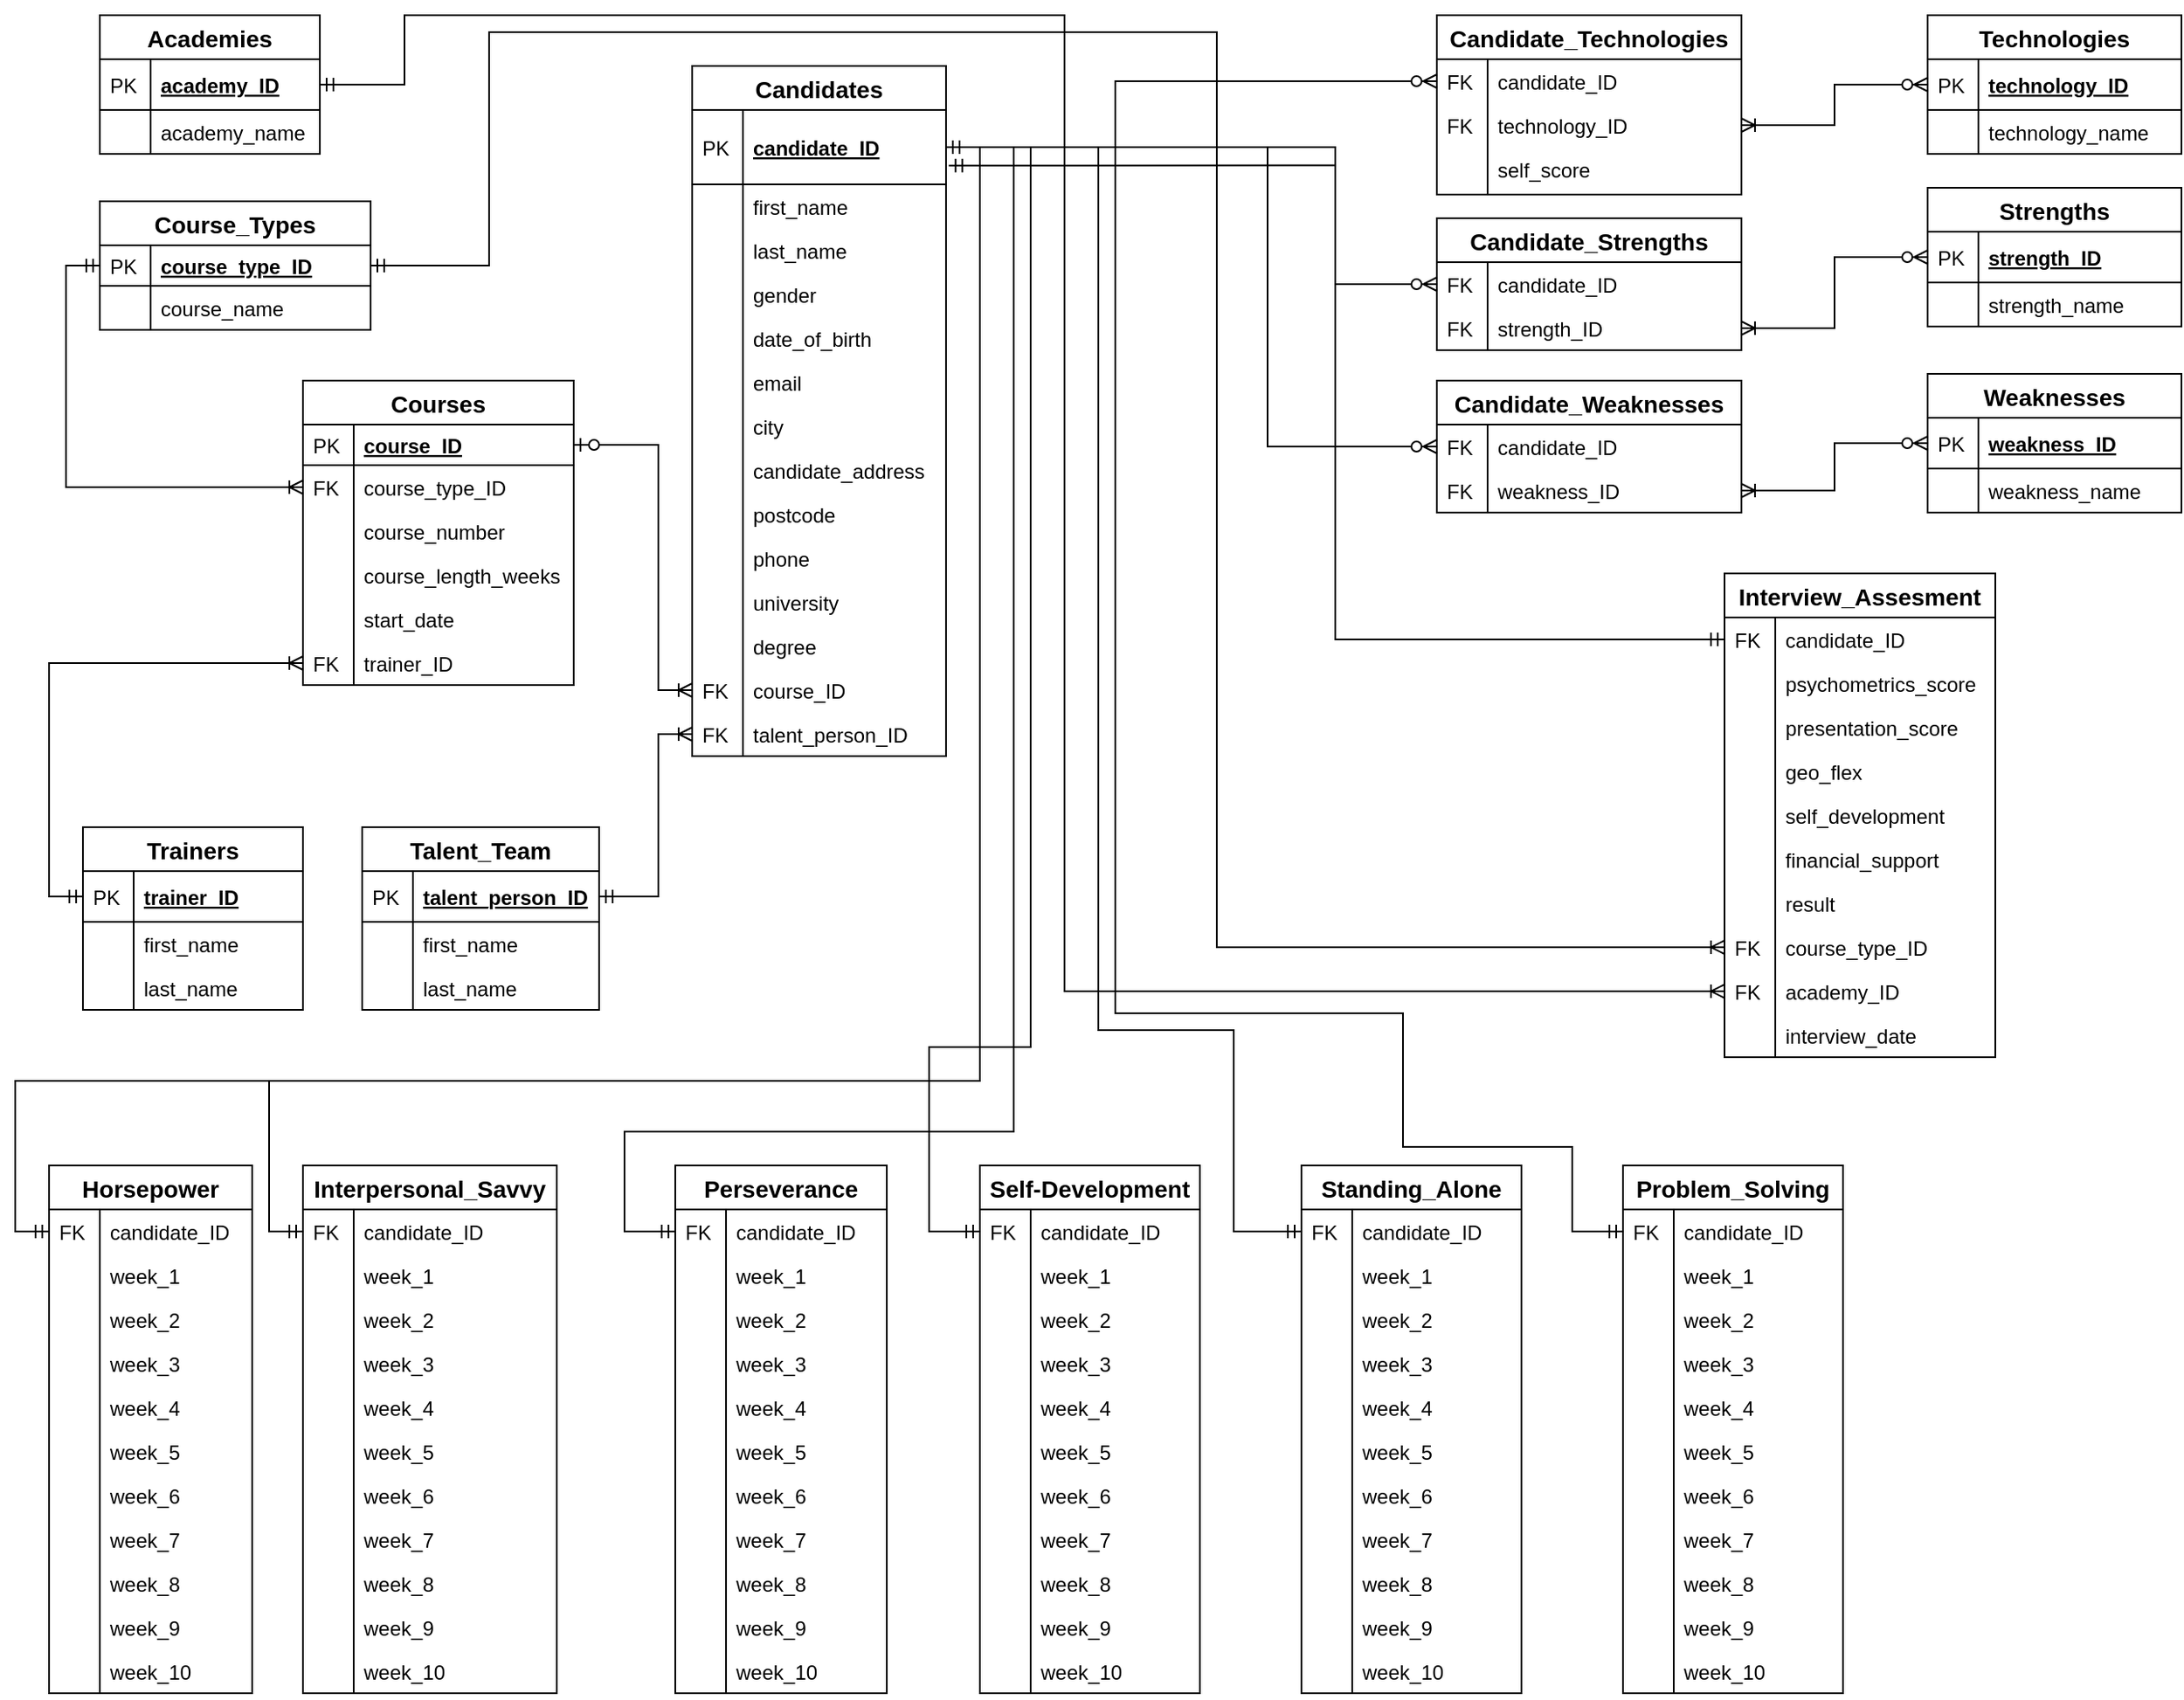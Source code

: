 <mxfile version="12.9.7" type="onedrive"><diagram id="C5RBs43oDa-KdzZeNtuy" name="Page-1"><mxGraphModel dx="1038" dy="580" grid="1" gridSize="10" guides="1" tooltips="1" connect="1" arrows="1" fold="1" page="1" pageScale="1" pageWidth="1654" pageHeight="1169" math="0" shadow="0"><root><mxCell id="WIyWlLk6GJQsqaUBKTNV-0"/><mxCell id="WIyWlLk6GJQsqaUBKTNV-1" parent="WIyWlLk6GJQsqaUBKTNV-0"/><mxCell id="VWZTkSOZcivu4zFnT0Vw-6" value="Candidates" style="swimlane;fontStyle=1;childLayout=stackLayout;horizontal=1;startSize=26;horizontalStack=0;resizeParent=1;resizeParentMax=0;resizeLast=0;collapsible=1;marginBottom=0;align=center;fontSize=14;" parent="WIyWlLk6GJQsqaUBKTNV-1" vertex="1"><mxGeometry x="420" y="40" width="150" height="408" as="geometry"/></mxCell><mxCell id="VWZTkSOZcivu4zFnT0Vw-7" value="candidate_ID" style="shape=partialRectangle;top=0;left=0;right=0;bottom=1;align=left;verticalAlign=middle;fillColor=none;spacingLeft=34;spacingRight=4;overflow=hidden;rotatable=0;points=[[0,0.5],[1,0.5]];portConstraint=eastwest;dropTarget=0;fontStyle=5;fontSize=12;" parent="VWZTkSOZcivu4zFnT0Vw-6" vertex="1"><mxGeometry y="26" width="150" height="44" as="geometry"/></mxCell><mxCell id="VWZTkSOZcivu4zFnT0Vw-8" value="PK" style="shape=partialRectangle;top=0;left=0;bottom=0;fillColor=none;align=left;verticalAlign=middle;spacingLeft=4;spacingRight=4;overflow=hidden;rotatable=0;points=[];portConstraint=eastwest;part=1;fontSize=12;" parent="VWZTkSOZcivu4zFnT0Vw-7" vertex="1" connectable="0"><mxGeometry width="30" height="44" as="geometry"/></mxCell><mxCell id="VWZTkSOZcivu4zFnT0Vw-9" value="first_name" style="shape=partialRectangle;top=0;left=0;right=0;bottom=0;align=left;verticalAlign=top;fillColor=none;spacingLeft=34;spacingRight=4;overflow=hidden;rotatable=0;points=[[0,0.5],[1,0.5]];portConstraint=eastwest;dropTarget=0;fontSize=12;" parent="VWZTkSOZcivu4zFnT0Vw-6" vertex="1"><mxGeometry y="70" width="150" height="26" as="geometry"/></mxCell><mxCell id="VWZTkSOZcivu4zFnT0Vw-10" value="" style="shape=partialRectangle;top=0;left=0;bottom=0;fillColor=none;align=left;verticalAlign=top;spacingLeft=4;spacingRight=4;overflow=hidden;rotatable=0;points=[];portConstraint=eastwest;part=1;fontSize=12;" parent="VWZTkSOZcivu4zFnT0Vw-9" vertex="1" connectable="0"><mxGeometry width="30" height="26" as="geometry"/></mxCell><mxCell id="VWZTkSOZcivu4zFnT0Vw-11" value="last_name" style="shape=partialRectangle;top=0;left=0;right=0;bottom=0;align=left;verticalAlign=top;fillColor=none;spacingLeft=34;spacingRight=4;overflow=hidden;rotatable=0;points=[[0,0.5],[1,0.5]];portConstraint=eastwest;dropTarget=0;fontSize=12;" parent="VWZTkSOZcivu4zFnT0Vw-6" vertex="1"><mxGeometry y="96" width="150" height="26" as="geometry"/></mxCell><mxCell id="VWZTkSOZcivu4zFnT0Vw-12" value="" style="shape=partialRectangle;top=0;left=0;bottom=0;fillColor=none;align=left;verticalAlign=top;spacingLeft=4;spacingRight=4;overflow=hidden;rotatable=0;points=[];portConstraint=eastwest;part=1;fontSize=12;" parent="VWZTkSOZcivu4zFnT0Vw-11" vertex="1" connectable="0"><mxGeometry width="30" height="26" as="geometry"/></mxCell><mxCell id="VWZTkSOZcivu4zFnT0Vw-55" value="gender" style="shape=partialRectangle;top=0;left=0;right=0;bottom=0;align=left;verticalAlign=top;fillColor=none;spacingLeft=34;spacingRight=4;overflow=hidden;rotatable=0;points=[[0,0.5],[1,0.5]];portConstraint=eastwest;dropTarget=0;fontSize=12;" parent="VWZTkSOZcivu4zFnT0Vw-6" vertex="1"><mxGeometry y="122" width="150" height="26" as="geometry"/></mxCell><mxCell id="VWZTkSOZcivu4zFnT0Vw-56" value="" style="shape=partialRectangle;top=0;left=0;bottom=0;fillColor=none;align=left;verticalAlign=top;spacingLeft=4;spacingRight=4;overflow=hidden;rotatable=0;points=[];portConstraint=eastwest;part=1;fontSize=12;" parent="VWZTkSOZcivu4zFnT0Vw-55" vertex="1" connectable="0"><mxGeometry width="30" height="26" as="geometry"/></mxCell><mxCell id="VWZTkSOZcivu4zFnT0Vw-53" value="date_of_birth" style="shape=partialRectangle;top=0;left=0;right=0;bottom=0;align=left;verticalAlign=top;fillColor=none;spacingLeft=34;spacingRight=4;overflow=hidden;rotatable=0;points=[[0,0.5],[1,0.5]];portConstraint=eastwest;dropTarget=0;fontSize=12;" parent="VWZTkSOZcivu4zFnT0Vw-6" vertex="1"><mxGeometry y="148" width="150" height="26" as="geometry"/></mxCell><mxCell id="VWZTkSOZcivu4zFnT0Vw-54" value="" style="shape=partialRectangle;top=0;left=0;bottom=0;fillColor=none;align=left;verticalAlign=top;spacingLeft=4;spacingRight=4;overflow=hidden;rotatable=0;points=[];portConstraint=eastwest;part=1;fontSize=12;" parent="VWZTkSOZcivu4zFnT0Vw-53" vertex="1" connectable="0"><mxGeometry width="30" height="26" as="geometry"/></mxCell><mxCell id="VWZTkSOZcivu4zFnT0Vw-39" value="email" style="shape=partialRectangle;top=0;left=0;right=0;bottom=0;align=left;verticalAlign=top;fillColor=none;spacingLeft=34;spacingRight=4;overflow=hidden;rotatable=0;points=[[0,0.5],[1,0.5]];portConstraint=eastwest;dropTarget=0;fontSize=12;" parent="VWZTkSOZcivu4zFnT0Vw-6" vertex="1"><mxGeometry y="174" width="150" height="26" as="geometry"/></mxCell><mxCell id="VWZTkSOZcivu4zFnT0Vw-40" value="" style="shape=partialRectangle;top=0;left=0;bottom=0;fillColor=none;align=left;verticalAlign=top;spacingLeft=4;spacingRight=4;overflow=hidden;rotatable=0;points=[];portConstraint=eastwest;part=1;fontSize=12;" parent="VWZTkSOZcivu4zFnT0Vw-39" vertex="1" connectable="0"><mxGeometry width="30" height="26" as="geometry"/></mxCell><mxCell id="VWZTkSOZcivu4zFnT0Vw-51" value="city" style="shape=partialRectangle;top=0;left=0;right=0;bottom=0;align=left;verticalAlign=top;fillColor=none;spacingLeft=34;spacingRight=4;overflow=hidden;rotatable=0;points=[[0,0.5],[1,0.5]];portConstraint=eastwest;dropTarget=0;fontSize=12;" parent="VWZTkSOZcivu4zFnT0Vw-6" vertex="1"><mxGeometry y="200" width="150" height="26" as="geometry"/></mxCell><mxCell id="VWZTkSOZcivu4zFnT0Vw-52" value="" style="shape=partialRectangle;top=0;left=0;bottom=0;fillColor=none;align=left;verticalAlign=top;spacingLeft=4;spacingRight=4;overflow=hidden;rotatable=0;points=[];portConstraint=eastwest;part=1;fontSize=12;" parent="VWZTkSOZcivu4zFnT0Vw-51" vertex="1" connectable="0"><mxGeometry width="30" height="26" as="geometry"/></mxCell><mxCell id="VWZTkSOZcivu4zFnT0Vw-35" value="candidate_address" style="shape=partialRectangle;top=0;left=0;right=0;bottom=0;align=left;verticalAlign=top;fillColor=none;spacingLeft=34;spacingRight=4;overflow=hidden;rotatable=0;points=[[0,0.5],[1,0.5]];portConstraint=eastwest;dropTarget=0;fontSize=12;" parent="VWZTkSOZcivu4zFnT0Vw-6" vertex="1"><mxGeometry y="226" width="150" height="26" as="geometry"/></mxCell><mxCell id="VWZTkSOZcivu4zFnT0Vw-36" value="" style="shape=partialRectangle;top=0;left=0;bottom=0;fillColor=none;align=left;verticalAlign=top;spacingLeft=4;spacingRight=4;overflow=hidden;rotatable=0;points=[];portConstraint=eastwest;part=1;fontSize=12;" parent="VWZTkSOZcivu4zFnT0Vw-35" vertex="1" connectable="0"><mxGeometry width="30" height="26" as="geometry"/></mxCell><mxCell id="VWZTkSOZcivu4zFnT0Vw-49" value="postcode" style="shape=partialRectangle;top=0;left=0;right=0;bottom=0;align=left;verticalAlign=top;fillColor=none;spacingLeft=34;spacingRight=4;overflow=hidden;rotatable=0;points=[[0,0.5],[1,0.5]];portConstraint=eastwest;dropTarget=0;fontSize=12;" parent="VWZTkSOZcivu4zFnT0Vw-6" vertex="1"><mxGeometry y="252" width="150" height="26" as="geometry"/></mxCell><mxCell id="VWZTkSOZcivu4zFnT0Vw-50" value="" style="shape=partialRectangle;top=0;left=0;bottom=0;fillColor=none;align=left;verticalAlign=top;spacingLeft=4;spacingRight=4;overflow=hidden;rotatable=0;points=[];portConstraint=eastwest;part=1;fontSize=12;" parent="VWZTkSOZcivu4zFnT0Vw-49" vertex="1" connectable="0"><mxGeometry width="30" height="26" as="geometry"/></mxCell><mxCell id="VWZTkSOZcivu4zFnT0Vw-43" value="phone" style="shape=partialRectangle;top=0;left=0;right=0;bottom=0;align=left;verticalAlign=top;fillColor=none;spacingLeft=34;spacingRight=4;overflow=hidden;rotatable=0;points=[[0,0.5],[1,0.5]];portConstraint=eastwest;dropTarget=0;fontSize=12;" parent="VWZTkSOZcivu4zFnT0Vw-6" vertex="1"><mxGeometry y="278" width="150" height="26" as="geometry"/></mxCell><mxCell id="VWZTkSOZcivu4zFnT0Vw-44" value="" style="shape=partialRectangle;top=0;left=0;bottom=0;fillColor=none;align=left;verticalAlign=top;spacingLeft=4;spacingRight=4;overflow=hidden;rotatable=0;points=[];portConstraint=eastwest;part=1;fontSize=12;" parent="VWZTkSOZcivu4zFnT0Vw-43" vertex="1" connectable="0"><mxGeometry width="30" height="26" as="geometry"/></mxCell><mxCell id="VWZTkSOZcivu4zFnT0Vw-41" value="university" style="shape=partialRectangle;top=0;left=0;right=0;bottom=0;align=left;verticalAlign=top;fillColor=none;spacingLeft=34;spacingRight=4;overflow=hidden;rotatable=0;points=[[0,0.5],[1,0.5]];portConstraint=eastwest;dropTarget=0;fontSize=12;" parent="VWZTkSOZcivu4zFnT0Vw-6" vertex="1"><mxGeometry y="304" width="150" height="26" as="geometry"/></mxCell><mxCell id="VWZTkSOZcivu4zFnT0Vw-42" value="" style="shape=partialRectangle;top=0;left=0;bottom=0;fillColor=none;align=left;verticalAlign=top;spacingLeft=4;spacingRight=4;overflow=hidden;rotatable=0;points=[];portConstraint=eastwest;part=1;fontSize=12;" parent="VWZTkSOZcivu4zFnT0Vw-41" vertex="1" connectable="0"><mxGeometry width="30" height="26" as="geometry"/></mxCell><mxCell id="VWZTkSOZcivu4zFnT0Vw-45" value="degree" style="shape=partialRectangle;top=0;left=0;right=0;bottom=0;align=left;verticalAlign=top;fillColor=none;spacingLeft=34;spacingRight=4;overflow=hidden;rotatable=0;points=[[0,0.5],[1,0.5]];portConstraint=eastwest;dropTarget=0;fontSize=12;" parent="VWZTkSOZcivu4zFnT0Vw-6" vertex="1"><mxGeometry y="330" width="150" height="26" as="geometry"/></mxCell><mxCell id="VWZTkSOZcivu4zFnT0Vw-46" value="" style="shape=partialRectangle;top=0;left=0;bottom=0;fillColor=none;align=left;verticalAlign=top;spacingLeft=4;spacingRight=4;overflow=hidden;rotatable=0;points=[];portConstraint=eastwest;part=1;fontSize=12;" parent="VWZTkSOZcivu4zFnT0Vw-45" vertex="1" connectable="0"><mxGeometry width="30" height="26" as="geometry"/></mxCell><mxCell id="VWZTkSOZcivu4zFnT0Vw-63" value="course_ID" style="shape=partialRectangle;top=0;left=0;right=0;bottom=0;align=left;verticalAlign=top;fillColor=none;spacingLeft=34;spacingRight=4;overflow=hidden;rotatable=0;points=[[0,0.5],[1,0.5]];portConstraint=eastwest;dropTarget=0;fontSize=12;" parent="VWZTkSOZcivu4zFnT0Vw-6" vertex="1"><mxGeometry y="356" width="150" height="26" as="geometry"/></mxCell><mxCell id="VWZTkSOZcivu4zFnT0Vw-64" value="FK" style="shape=partialRectangle;top=0;left=0;bottom=0;fillColor=none;align=left;verticalAlign=top;spacingLeft=4;spacingRight=4;overflow=hidden;rotatable=0;points=[];portConstraint=eastwest;part=1;fontSize=12;" parent="VWZTkSOZcivu4zFnT0Vw-63" vertex="1" connectable="0"><mxGeometry width="30" height="26" as="geometry"/></mxCell><mxCell id="VWZTkSOZcivu4zFnT0Vw-57" value="talent_person_ID" style="shape=partialRectangle;top=0;left=0;right=0;bottom=0;align=left;verticalAlign=top;fillColor=none;spacingLeft=34;spacingRight=4;overflow=hidden;rotatable=0;points=[[0,0.5],[1,0.5]];portConstraint=eastwest;dropTarget=0;fontSize=12;" parent="VWZTkSOZcivu4zFnT0Vw-6" vertex="1"><mxGeometry y="382" width="150" height="26" as="geometry"/></mxCell><mxCell id="VWZTkSOZcivu4zFnT0Vw-58" value="FK" style="shape=partialRectangle;top=0;left=0;bottom=0;fillColor=none;align=left;verticalAlign=top;spacingLeft=4;spacingRight=4;overflow=hidden;rotatable=0;points=[];portConstraint=eastwest;part=1;fontSize=12;" parent="VWZTkSOZcivu4zFnT0Vw-57" vertex="1" connectable="0"><mxGeometry width="30" height="26" as="geometry"/></mxCell><mxCell id="4pSqb9IKwUi4SnhMkKl1-0" style="edgeStyle=orthogonalEdgeStyle;rounded=0;orthogonalLoop=1;jettySize=auto;html=1;exitX=1;exitY=0.5;exitDx=0;exitDy=0;" edge="1" parent="VWZTkSOZcivu4zFnT0Vw-6" source="VWZTkSOZcivu4zFnT0Vw-7" target="VWZTkSOZcivu4zFnT0Vw-7"><mxGeometry relative="1" as="geometry"/></mxCell><mxCell id="7zCSwc0JGzchu9lpeT7u-193" style="edgeStyle=orthogonalEdgeStyle;rounded=0;orthogonalLoop=1;jettySize=auto;html=1;entryX=0;entryY=0.5;entryDx=0;entryDy=0;startArrow=ERzeroToOne;startFill=1;endArrow=ERoneToMany;endFill=0;fontColor=#FF0000;exitX=1;exitY=0.5;exitDx=0;exitDy=0;" parent="WIyWlLk6GJQsqaUBKTNV-1" source="VWZTkSOZcivu4zFnT0Vw-106" target="VWZTkSOZcivu4zFnT0Vw-63" edge="1"><mxGeometry relative="1" as="geometry"><mxPoint x="200" y="233" as="sourcePoint"/><Array as="points"><mxPoint x="400" y="264"/><mxPoint x="400" y="409"/></Array></mxGeometry></mxCell><mxCell id="7zCSwc0JGzchu9lpeT7u-197" style="edgeStyle=orthogonalEdgeStyle;rounded=0;orthogonalLoop=1;jettySize=auto;html=1;exitX=0;exitY=0.5;exitDx=0;exitDy=0;entryX=1;entryY=0.5;entryDx=0;entryDy=0;startArrow=ERzeroToMany;startFill=1;endArrow=ERoneToMany;endFill=0;fontColor=#FF0000;" parent="WIyWlLk6GJQsqaUBKTNV-1" source="7zCSwc0JGzchu9lpeT7u-1" target="7zCSwc0JGzchu9lpeT7u-22" edge="1"><mxGeometry relative="1" as="geometry"/></mxCell><mxCell id="7zCSwc0JGzchu9lpeT7u-198" style="edgeStyle=orthogonalEdgeStyle;rounded=0;orthogonalLoop=1;jettySize=auto;html=1;exitX=0;exitY=0.5;exitDx=0;exitDy=0;entryX=1;entryY=0.5;entryDx=0;entryDy=0;startArrow=ERzeroToMany;startFill=1;endArrow=ERoneToMany;endFill=0;fontColor=#FF0000;" parent="WIyWlLk6GJQsqaUBKTNV-1" source="7zCSwc0JGzchu9lpeT7u-10" target="7zCSwc0JGzchu9lpeT7u-30" edge="1"><mxGeometry relative="1" as="geometry"/></mxCell><mxCell id="7zCSwc0JGzchu9lpeT7u-200" style="edgeStyle=orthogonalEdgeStyle;rounded=0;orthogonalLoop=1;jettySize=auto;html=1;exitX=0;exitY=0.5;exitDx=0;exitDy=0;entryX=1;entryY=0.5;entryDx=0;entryDy=0;startArrow=ERzeroToMany;startFill=1;endArrow=ERoneToMany;endFill=0;fontColor=#FF0000;" parent="WIyWlLk6GJQsqaUBKTNV-1" source="7zCSwc0JGzchu9lpeT7u-15" target="7zCSwc0JGzchu9lpeT7u-35" edge="1"><mxGeometry relative="1" as="geometry"/></mxCell><mxCell id="7zCSwc0JGzchu9lpeT7u-206" style="edgeStyle=orthogonalEdgeStyle;rounded=0;orthogonalLoop=1;jettySize=auto;html=1;exitX=1;exitY=0.5;exitDx=0;exitDy=0;entryX=0;entryY=0.5;entryDx=0;entryDy=0;startArrow=ERmandOne;startFill=0;endArrow=ERzeroToMany;endFill=1;fontColor=#FF0000;" parent="WIyWlLk6GJQsqaUBKTNV-1" source="VWZTkSOZcivu4zFnT0Vw-7" target="7zCSwc0JGzchu9lpeT7u-25" edge="1"><mxGeometry relative="1" as="geometry"><Array as="points"><mxPoint x="670" y="88"/><mxPoint x="670" y="49"/></Array></mxGeometry></mxCell><mxCell id="7zCSwc0JGzchu9lpeT7u-207" style="edgeStyle=orthogonalEdgeStyle;rounded=0;orthogonalLoop=1;jettySize=auto;html=1;exitX=1;exitY=0.5;exitDx=0;exitDy=0;entryX=0;entryY=0.5;entryDx=0;entryDy=0;startArrow=ERmandOne;startFill=0;endArrow=ERzeroToMany;endFill=1;fontColor=#FF0000;" parent="WIyWlLk6GJQsqaUBKTNV-1" source="VWZTkSOZcivu4zFnT0Vw-7" target="7zCSwc0JGzchu9lpeT7u-28" edge="1"><mxGeometry relative="1" as="geometry"><Array as="points"><mxPoint x="800" y="88"/><mxPoint x="800" y="169"/></Array></mxGeometry></mxCell><mxCell id="7zCSwc0JGzchu9lpeT7u-208" style="edgeStyle=orthogonalEdgeStyle;rounded=0;orthogonalLoop=1;jettySize=auto;html=1;exitX=1;exitY=0.5;exitDx=0;exitDy=0;entryX=0;entryY=0.5;entryDx=0;entryDy=0;startArrow=ERmandOne;startFill=0;endArrow=ERzeroToMany;endFill=1;fontColor=#FF0000;" parent="WIyWlLk6GJQsqaUBKTNV-1" source="VWZTkSOZcivu4zFnT0Vw-7" target="7zCSwc0JGzchu9lpeT7u-33" edge="1"><mxGeometry relative="1" as="geometry"><Array as="points"><mxPoint x="760" y="88"/><mxPoint x="760" y="265"/></Array></mxGeometry></mxCell><mxCell id="7zCSwc0JGzchu9lpeT7u-210" style="edgeStyle=orthogonalEdgeStyle;rounded=0;orthogonalLoop=1;jettySize=auto;html=1;exitX=1;exitY=0.5;exitDx=0;exitDy=0;entryX=0;entryY=0.5;entryDx=0;entryDy=0;startArrow=ERmandOne;startFill=0;endArrow=ERmandOne;endFill=0;fontColor=#FF0000;" parent="WIyWlLk6GJQsqaUBKTNV-1" source="VWZTkSOZcivu4zFnT0Vw-7" target="7zCSwc0JGzchu9lpeT7u-40" edge="1"><mxGeometry relative="1" as="geometry"><Array as="points"><mxPoint x="590" y="88"/><mxPoint x="610" y="88"/><mxPoint x="610" y="670"/><mxPoint x="380" y="670"/><mxPoint x="380" y="729"/></Array></mxGeometry></mxCell><mxCell id="7zCSwc0JGzchu9lpeT7u-211" style="edgeStyle=orthogonalEdgeStyle;rounded=0;orthogonalLoop=1;jettySize=auto;html=1;exitX=1;exitY=0.5;exitDx=0;exitDy=0;entryX=0;entryY=0.5;entryDx=0;entryDy=0;startArrow=ERmandOne;startFill=0;endArrow=ERmandOne;endFill=0;fontColor=#FF0000;" parent="WIyWlLk6GJQsqaUBKTNV-1" source="VWZTkSOZcivu4zFnT0Vw-7" target="7zCSwc0JGzchu9lpeT7u-69" edge="1"><mxGeometry relative="1" as="geometry"><Array as="points"><mxPoint x="590" y="88"/><mxPoint x="620" y="88"/><mxPoint x="620" y="620"/><mxPoint x="560" y="620"/><mxPoint x="560" y="729"/></Array></mxGeometry></mxCell><mxCell id="7zCSwc0JGzchu9lpeT7u-212" style="edgeStyle=orthogonalEdgeStyle;rounded=0;orthogonalLoop=1;jettySize=auto;html=1;exitX=1;exitY=0.5;exitDx=0;exitDy=0;entryX=0;entryY=0.5;entryDx=0;entryDy=0;startArrow=ERmandOne;startFill=0;endArrow=ERmandOne;endFill=0;fontColor=#FF0000;" parent="WIyWlLk6GJQsqaUBKTNV-1" source="VWZTkSOZcivu4zFnT0Vw-7" target="7zCSwc0JGzchu9lpeT7u-92" edge="1"><mxGeometry relative="1" as="geometry"><Array as="points"><mxPoint x="590" y="88"/><mxPoint x="660" y="88"/><mxPoint x="660" y="610"/><mxPoint x="740" y="610"/><mxPoint x="740" y="729"/></Array></mxGeometry></mxCell><mxCell id="7zCSwc0JGzchu9lpeT7u-213" style="edgeStyle=orthogonalEdgeStyle;rounded=0;orthogonalLoop=1;jettySize=auto;html=1;exitX=1;exitY=0.5;exitDx=0;exitDy=0;entryX=0;entryY=0.5;entryDx=0;entryDy=0;startArrow=ERmandOne;startFill=0;endArrow=ERmandOne;endFill=0;fontColor=#FF0000;" parent="WIyWlLk6GJQsqaUBKTNV-1" source="VWZTkSOZcivu4zFnT0Vw-7" target="7zCSwc0JGzchu9lpeT7u-115" edge="1"><mxGeometry relative="1" as="geometry"><Array as="points"><mxPoint x="590" y="88"/><mxPoint x="670" y="88"/><mxPoint x="670" y="600"/><mxPoint x="840" y="600"/><mxPoint x="840" y="679"/><mxPoint x="940" y="679"/><mxPoint x="940" y="729"/></Array></mxGeometry></mxCell><mxCell id="7zCSwc0JGzchu9lpeT7u-0" value="Technologies" style="swimlane;fontStyle=1;childLayout=stackLayout;horizontal=1;startSize=26;horizontalStack=0;resizeParent=1;resizeParentMax=0;resizeLast=0;collapsible=1;marginBottom=0;align=center;fontSize=14;" parent="WIyWlLk6GJQsqaUBKTNV-1" vertex="1"><mxGeometry x="1150" y="10" width="150" height="82" as="geometry"/></mxCell><mxCell id="7zCSwc0JGzchu9lpeT7u-1" value="technology_ID" style="shape=partialRectangle;top=0;left=0;right=0;bottom=1;align=left;verticalAlign=middle;fillColor=none;spacingLeft=34;spacingRight=4;overflow=hidden;rotatable=0;points=[[0,0.5],[1,0.5]];portConstraint=eastwest;dropTarget=0;fontStyle=5;fontSize=12;" parent="7zCSwc0JGzchu9lpeT7u-0" vertex="1"><mxGeometry y="26" width="150" height="30" as="geometry"/></mxCell><mxCell id="7zCSwc0JGzchu9lpeT7u-2" value="PK" style="shape=partialRectangle;top=0;left=0;bottom=0;fillColor=none;align=left;verticalAlign=middle;spacingLeft=4;spacingRight=4;overflow=hidden;rotatable=0;points=[];portConstraint=eastwest;part=1;fontSize=12;" parent="7zCSwc0JGzchu9lpeT7u-1" vertex="1" connectable="0"><mxGeometry width="30" height="30" as="geometry"/></mxCell><mxCell id="7zCSwc0JGzchu9lpeT7u-3" value="technology_name" style="shape=partialRectangle;top=0;left=0;right=0;bottom=0;align=left;verticalAlign=top;fillColor=none;spacingLeft=34;spacingRight=4;overflow=hidden;rotatable=0;points=[[0,0.5],[1,0.5]];portConstraint=eastwest;dropTarget=0;fontSize=12;" parent="7zCSwc0JGzchu9lpeT7u-0" vertex="1"><mxGeometry y="56" width="150" height="26" as="geometry"/></mxCell><mxCell id="7zCSwc0JGzchu9lpeT7u-4" value="" style="shape=partialRectangle;top=0;left=0;bottom=0;fillColor=none;align=left;verticalAlign=top;spacingLeft=4;spacingRight=4;overflow=hidden;rotatable=0;points=[];portConstraint=eastwest;part=1;fontSize=12;" parent="7zCSwc0JGzchu9lpeT7u-3" vertex="1" connectable="0"><mxGeometry width="30" height="26" as="geometry"/></mxCell><mxCell id="7zCSwc0JGzchu9lpeT7u-19" value="Candidate_Technologies" style="swimlane;fontStyle=1;childLayout=stackLayout;horizontal=1;startSize=26;horizontalStack=0;resizeParent=1;resizeParentMax=0;resizeLast=0;collapsible=1;marginBottom=0;align=center;fontSize=14;" parent="WIyWlLk6GJQsqaUBKTNV-1" vertex="1"><mxGeometry x="860" y="10" width="180" height="106" as="geometry"/></mxCell><mxCell id="7zCSwc0JGzchu9lpeT7u-25" value="candidate_ID" style="shape=partialRectangle;top=0;left=0;right=0;bottom=0;align=left;verticalAlign=top;fillColor=none;spacingLeft=34;spacingRight=4;overflow=hidden;rotatable=0;points=[[0,0.5],[1,0.5]];portConstraint=eastwest;dropTarget=0;fontSize=12;" parent="7zCSwc0JGzchu9lpeT7u-19" vertex="1"><mxGeometry y="26" width="180" height="26" as="geometry"/></mxCell><mxCell id="7zCSwc0JGzchu9lpeT7u-26" value="FK" style="shape=partialRectangle;top=0;left=0;bottom=0;fillColor=none;align=left;verticalAlign=top;spacingLeft=4;spacingRight=4;overflow=hidden;rotatable=0;points=[];portConstraint=eastwest;part=1;fontSize=12;" parent="7zCSwc0JGzchu9lpeT7u-25" vertex="1" connectable="0"><mxGeometry width="30" height="26" as="geometry"/></mxCell><mxCell id="7zCSwc0JGzchu9lpeT7u-22" value="technology_ID" style="shape=partialRectangle;top=0;left=0;right=0;bottom=0;align=left;verticalAlign=top;fillColor=none;spacingLeft=34;spacingRight=4;overflow=hidden;rotatable=0;points=[[0,0.5],[1,0.5]];portConstraint=eastwest;dropTarget=0;fontSize=12;" parent="7zCSwc0JGzchu9lpeT7u-19" vertex="1"><mxGeometry y="52" width="180" height="26" as="geometry"/></mxCell><mxCell id="7zCSwc0JGzchu9lpeT7u-23" value="FK" style="shape=partialRectangle;top=0;left=0;bottom=0;fillColor=none;align=left;verticalAlign=top;spacingLeft=4;spacingRight=4;overflow=hidden;rotatable=0;points=[];portConstraint=eastwest;part=1;fontSize=12;" parent="7zCSwc0JGzchu9lpeT7u-22" vertex="1" connectable="0"><mxGeometry width="30" height="26" as="geometry"/></mxCell><mxCell id="0oZV40ZdBawQZwLKKdrp-6" value="self_score" style="shape=partialRectangle;top=0;left=0;right=0;bottom=0;align=left;verticalAlign=top;fillColor=none;spacingLeft=34;spacingRight=4;overflow=hidden;rotatable=0;points=[[0,0.5],[1,0.5]];portConstraint=eastwest;dropTarget=0;fontSize=12;strokeColor=#FF0000;" parent="7zCSwc0JGzchu9lpeT7u-19" vertex="1"><mxGeometry y="78" width="180" height="28" as="geometry"/></mxCell><mxCell id="0oZV40ZdBawQZwLKKdrp-7" value="" style="shape=partialRectangle;top=0;left=0;bottom=0;fillColor=none;align=left;verticalAlign=top;spacingLeft=4;spacingRight=4;overflow=hidden;rotatable=0;points=[];portConstraint=eastwest;part=1;fontSize=12;" parent="0oZV40ZdBawQZwLKKdrp-6" vertex="1" connectable="0"><mxGeometry width="30" height="28" as="geometry"/></mxCell><mxCell id="7zCSwc0JGzchu9lpeT7u-9" value="Strengths" style="swimlane;fontStyle=1;childLayout=stackLayout;horizontal=1;startSize=26;horizontalStack=0;resizeParent=1;resizeParentMax=0;resizeLast=0;collapsible=1;marginBottom=0;align=center;fontSize=14;" parent="WIyWlLk6GJQsqaUBKTNV-1" vertex="1"><mxGeometry x="1150" y="112" width="150" height="82" as="geometry"/></mxCell><mxCell id="7zCSwc0JGzchu9lpeT7u-10" value="strength_ID" style="shape=partialRectangle;top=0;left=0;right=0;bottom=1;align=left;verticalAlign=middle;fillColor=none;spacingLeft=34;spacingRight=4;overflow=hidden;rotatable=0;points=[[0,0.5],[1,0.5]];portConstraint=eastwest;dropTarget=0;fontStyle=5;fontSize=12;" parent="7zCSwc0JGzchu9lpeT7u-9" vertex="1"><mxGeometry y="26" width="150" height="30" as="geometry"/></mxCell><mxCell id="7zCSwc0JGzchu9lpeT7u-11" value="PK" style="shape=partialRectangle;top=0;left=0;bottom=0;fillColor=none;align=left;verticalAlign=middle;spacingLeft=4;spacingRight=4;overflow=hidden;rotatable=0;points=[];portConstraint=eastwest;part=1;fontSize=12;" parent="7zCSwc0JGzchu9lpeT7u-10" vertex="1" connectable="0"><mxGeometry width="30" height="30" as="geometry"/></mxCell><mxCell id="7zCSwc0JGzchu9lpeT7u-12" value="strength_name" style="shape=partialRectangle;top=0;left=0;right=0;bottom=0;align=left;verticalAlign=top;fillColor=none;spacingLeft=34;spacingRight=4;overflow=hidden;rotatable=0;points=[[0,0.5],[1,0.5]];portConstraint=eastwest;dropTarget=0;fontSize=12;" parent="7zCSwc0JGzchu9lpeT7u-9" vertex="1"><mxGeometry y="56" width="150" height="26" as="geometry"/></mxCell><mxCell id="7zCSwc0JGzchu9lpeT7u-13" value="" style="shape=partialRectangle;top=0;left=0;bottom=0;fillColor=none;align=left;verticalAlign=top;spacingLeft=4;spacingRight=4;overflow=hidden;rotatable=0;points=[];portConstraint=eastwest;part=1;fontSize=12;" parent="7zCSwc0JGzchu9lpeT7u-12" vertex="1" connectable="0"><mxGeometry width="30" height="26" as="geometry"/></mxCell><mxCell id="7zCSwc0JGzchu9lpeT7u-32" value="Candidate_Weaknesses" style="swimlane;fontStyle=1;childLayout=stackLayout;horizontal=1;startSize=26;horizontalStack=0;resizeParent=1;resizeParentMax=0;resizeLast=0;collapsible=1;marginBottom=0;align=center;fontSize=14;" parent="WIyWlLk6GJQsqaUBKTNV-1" vertex="1"><mxGeometry x="860" y="226" width="180" height="78" as="geometry"/></mxCell><mxCell id="7zCSwc0JGzchu9lpeT7u-33" value="candidate_ID" style="shape=partialRectangle;top=0;left=0;right=0;bottom=0;align=left;verticalAlign=top;fillColor=none;spacingLeft=34;spacingRight=4;overflow=hidden;rotatable=0;points=[[0,0.5],[1,0.5]];portConstraint=eastwest;dropTarget=0;fontSize=12;" parent="7zCSwc0JGzchu9lpeT7u-32" vertex="1"><mxGeometry y="26" width="180" height="26" as="geometry"/></mxCell><mxCell id="7zCSwc0JGzchu9lpeT7u-34" value="FK" style="shape=partialRectangle;top=0;left=0;bottom=0;fillColor=none;align=left;verticalAlign=top;spacingLeft=4;spacingRight=4;overflow=hidden;rotatable=0;points=[];portConstraint=eastwest;part=1;fontSize=12;" parent="7zCSwc0JGzchu9lpeT7u-33" vertex="1" connectable="0"><mxGeometry width="30" height="26" as="geometry"/></mxCell><mxCell id="7zCSwc0JGzchu9lpeT7u-35" value="weakness_ID" style="shape=partialRectangle;top=0;left=0;right=0;bottom=0;align=left;verticalAlign=top;fillColor=none;spacingLeft=34;spacingRight=4;overflow=hidden;rotatable=0;points=[[0,0.5],[1,0.5]];portConstraint=eastwest;dropTarget=0;fontSize=12;" parent="7zCSwc0JGzchu9lpeT7u-32" vertex="1"><mxGeometry y="52" width="180" height="26" as="geometry"/></mxCell><mxCell id="7zCSwc0JGzchu9lpeT7u-36" value="FK" style="shape=partialRectangle;top=0;left=0;bottom=0;fillColor=none;align=left;verticalAlign=top;spacingLeft=4;spacingRight=4;overflow=hidden;rotatable=0;points=[];portConstraint=eastwest;part=1;fontSize=12;" parent="7zCSwc0JGzchu9lpeT7u-35" vertex="1" connectable="0"><mxGeometry width="30" height="26" as="geometry"/></mxCell><mxCell id="7zCSwc0JGzchu9lpeT7u-14" value="Weaknesses" style="swimlane;fontStyle=1;childLayout=stackLayout;horizontal=1;startSize=26;horizontalStack=0;resizeParent=1;resizeParentMax=0;resizeLast=0;collapsible=1;marginBottom=0;align=center;fontSize=14;" parent="WIyWlLk6GJQsqaUBKTNV-1" vertex="1"><mxGeometry x="1150" y="222" width="150" height="82" as="geometry"/></mxCell><mxCell id="7zCSwc0JGzchu9lpeT7u-15" value="weakness_ID" style="shape=partialRectangle;top=0;left=0;right=0;bottom=1;align=left;verticalAlign=middle;fillColor=none;spacingLeft=34;spacingRight=4;overflow=hidden;rotatable=0;points=[[0,0.5],[1,0.5]];portConstraint=eastwest;dropTarget=0;fontStyle=5;fontSize=12;" parent="7zCSwc0JGzchu9lpeT7u-14" vertex="1"><mxGeometry y="26" width="150" height="30" as="geometry"/></mxCell><mxCell id="7zCSwc0JGzchu9lpeT7u-16" value="PK" style="shape=partialRectangle;top=0;left=0;bottom=0;fillColor=none;align=left;verticalAlign=middle;spacingLeft=4;spacingRight=4;overflow=hidden;rotatable=0;points=[];portConstraint=eastwest;part=1;fontSize=12;" parent="7zCSwc0JGzchu9lpeT7u-15" vertex="1" connectable="0"><mxGeometry width="30" height="30" as="geometry"/></mxCell><mxCell id="7zCSwc0JGzchu9lpeT7u-17" value="weakness_name" style="shape=partialRectangle;top=0;left=0;right=0;bottom=0;align=left;verticalAlign=top;fillColor=none;spacingLeft=34;spacingRight=4;overflow=hidden;rotatable=0;points=[[0,0.5],[1,0.5]];portConstraint=eastwest;dropTarget=0;fontSize=12;" parent="7zCSwc0JGzchu9lpeT7u-14" vertex="1"><mxGeometry y="56" width="150" height="26" as="geometry"/></mxCell><mxCell id="7zCSwc0JGzchu9lpeT7u-18" value="" style="shape=partialRectangle;top=0;left=0;bottom=0;fillColor=none;align=left;verticalAlign=top;spacingLeft=4;spacingRight=4;overflow=hidden;rotatable=0;points=[];portConstraint=eastwest;part=1;fontSize=12;" parent="7zCSwc0JGzchu9lpeT7u-17" vertex="1" connectable="0"><mxGeometry width="30" height="26" as="geometry"/></mxCell><mxCell id="7zCSwc0JGzchu9lpeT7u-27" value="Candidate_Strengths" style="swimlane;fontStyle=1;childLayout=stackLayout;horizontal=1;startSize=26;horizontalStack=0;resizeParent=1;resizeParentMax=0;resizeLast=0;collapsible=1;marginBottom=0;align=center;fontSize=14;" parent="WIyWlLk6GJQsqaUBKTNV-1" vertex="1"><mxGeometry x="860" y="130" width="180" height="78" as="geometry"/></mxCell><mxCell id="7zCSwc0JGzchu9lpeT7u-28" value="candidate_ID" style="shape=partialRectangle;top=0;left=0;right=0;bottom=0;align=left;verticalAlign=top;fillColor=none;spacingLeft=34;spacingRight=4;overflow=hidden;rotatable=0;points=[[0,0.5],[1,0.5]];portConstraint=eastwest;dropTarget=0;fontSize=12;" parent="7zCSwc0JGzchu9lpeT7u-27" vertex="1"><mxGeometry y="26" width="180" height="26" as="geometry"/></mxCell><mxCell id="7zCSwc0JGzchu9lpeT7u-29" value="FK" style="shape=partialRectangle;top=0;left=0;bottom=0;fillColor=none;align=left;verticalAlign=top;spacingLeft=4;spacingRight=4;overflow=hidden;rotatable=0;points=[];portConstraint=eastwest;part=1;fontSize=12;" parent="7zCSwc0JGzchu9lpeT7u-28" vertex="1" connectable="0"><mxGeometry width="30" height="26" as="geometry"/></mxCell><mxCell id="7zCSwc0JGzchu9lpeT7u-30" value="strength_ID" style="shape=partialRectangle;top=0;left=0;right=0;bottom=0;align=left;verticalAlign=top;fillColor=none;spacingLeft=34;spacingRight=4;overflow=hidden;rotatable=0;points=[[0,0.5],[1,0.5]];portConstraint=eastwest;dropTarget=0;fontSize=12;" parent="7zCSwc0JGzchu9lpeT7u-27" vertex="1"><mxGeometry y="52" width="180" height="26" as="geometry"/></mxCell><mxCell id="7zCSwc0JGzchu9lpeT7u-31" value="FK" style="shape=partialRectangle;top=0;left=0;bottom=0;fillColor=none;align=left;verticalAlign=top;spacingLeft=4;spacingRight=4;overflow=hidden;rotatable=0;points=[];portConstraint=eastwest;part=1;fontSize=12;" parent="7zCSwc0JGzchu9lpeT7u-30" vertex="1" connectable="0"><mxGeometry width="30" height="26" as="geometry"/></mxCell><mxCell id="VWZTkSOZcivu4zFnT0Vw-112" value="Academies" style="swimlane;fontStyle=1;childLayout=stackLayout;horizontal=1;startSize=26;horizontalStack=0;resizeParent=1;resizeParentMax=0;resizeLast=0;collapsible=1;marginBottom=0;align=center;fontSize=14;" parent="WIyWlLk6GJQsqaUBKTNV-1" vertex="1"><mxGeometry x="70" y="10" width="130" height="82" as="geometry"/></mxCell><mxCell id="VWZTkSOZcivu4zFnT0Vw-113" value="academy_ID" style="shape=partialRectangle;top=0;left=0;right=0;bottom=1;align=left;verticalAlign=middle;fillColor=none;spacingLeft=34;spacingRight=4;overflow=hidden;rotatable=0;points=[[0,0.5],[1,0.5]];portConstraint=eastwest;dropTarget=0;fontStyle=5;fontSize=12;" parent="VWZTkSOZcivu4zFnT0Vw-112" vertex="1"><mxGeometry y="26" width="130" height="30" as="geometry"/></mxCell><mxCell id="VWZTkSOZcivu4zFnT0Vw-114" value="PK" style="shape=partialRectangle;top=0;left=0;bottom=0;fillColor=none;align=left;verticalAlign=middle;spacingLeft=4;spacingRight=4;overflow=hidden;rotatable=0;points=[];portConstraint=eastwest;part=1;fontSize=12;" parent="VWZTkSOZcivu4zFnT0Vw-113" vertex="1" connectable="0"><mxGeometry width="30" height="30" as="geometry"/></mxCell><mxCell id="VWZTkSOZcivu4zFnT0Vw-115" value="academy_name" style="shape=partialRectangle;top=0;left=0;right=0;bottom=0;align=left;verticalAlign=top;fillColor=none;spacingLeft=34;spacingRight=4;overflow=hidden;rotatable=0;points=[[0,0.5],[1,0.5]];portConstraint=eastwest;dropTarget=0;fontSize=12;" parent="VWZTkSOZcivu4zFnT0Vw-112" vertex="1"><mxGeometry y="56" width="130" height="26" as="geometry"/></mxCell><mxCell id="VWZTkSOZcivu4zFnT0Vw-116" value="" style="shape=partialRectangle;top=0;left=0;bottom=0;fillColor=none;align=left;verticalAlign=top;spacingLeft=4;spacingRight=4;overflow=hidden;rotatable=0;points=[];portConstraint=eastwest;part=1;fontSize=12;" parent="VWZTkSOZcivu4zFnT0Vw-115" vertex="1" connectable="0"><mxGeometry width="30" height="26" as="geometry"/></mxCell><mxCell id="4pSqb9IKwUi4SnhMkKl1-2" value="Course_Types" style="swimlane;fontStyle=1;childLayout=stackLayout;horizontal=1;startSize=26;horizontalStack=0;resizeParent=1;resizeParentMax=0;resizeLast=0;collapsible=1;marginBottom=0;align=center;fontSize=14;" vertex="1" parent="WIyWlLk6GJQsqaUBKTNV-1"><mxGeometry x="70" y="120" width="160" height="76" as="geometry"/></mxCell><mxCell id="4pSqb9IKwUi4SnhMkKl1-3" value="course_type_ID" style="shape=partialRectangle;top=0;left=0;right=0;bottom=1;align=left;verticalAlign=middle;fillColor=none;spacingLeft=34;spacingRight=4;overflow=hidden;rotatable=0;points=[[0,0.5],[1,0.5]];portConstraint=eastwest;dropTarget=0;fontStyle=5;fontSize=12;" vertex="1" parent="4pSqb9IKwUi4SnhMkKl1-2"><mxGeometry y="26" width="160" height="24" as="geometry"/></mxCell><mxCell id="4pSqb9IKwUi4SnhMkKl1-4" value="PK" style="shape=partialRectangle;top=0;left=0;bottom=0;fillColor=none;align=left;verticalAlign=middle;spacingLeft=4;spacingRight=4;overflow=hidden;rotatable=0;points=[];portConstraint=eastwest;part=1;fontSize=12;" vertex="1" connectable="0" parent="4pSqb9IKwUi4SnhMkKl1-3"><mxGeometry width="30" height="24" as="geometry"/></mxCell><mxCell id="4pSqb9IKwUi4SnhMkKl1-5" value="course_name" style="shape=partialRectangle;top=0;left=0;right=0;bottom=0;align=left;verticalAlign=top;fillColor=none;spacingLeft=34;spacingRight=4;overflow=hidden;rotatable=0;points=[[0,0.5],[1,0.5]];portConstraint=eastwest;dropTarget=0;fontSize=12;" vertex="1" parent="4pSqb9IKwUi4SnhMkKl1-2"><mxGeometry y="50" width="160" height="26" as="geometry"/></mxCell><mxCell id="4pSqb9IKwUi4SnhMkKl1-6" value="" style="shape=partialRectangle;top=0;left=0;bottom=0;fillColor=none;align=left;verticalAlign=top;spacingLeft=4;spacingRight=4;overflow=hidden;rotatable=0;points=[];portConstraint=eastwest;part=1;fontSize=12;" vertex="1" connectable="0" parent="4pSqb9IKwUi4SnhMkKl1-5"><mxGeometry width="30" height="26" as="geometry"/></mxCell><mxCell id="VWZTkSOZcivu4zFnT0Vw-105" value="Courses" style="swimlane;fontStyle=1;childLayout=stackLayout;horizontal=1;startSize=26;horizontalStack=0;resizeParent=1;resizeParentMax=0;resizeLast=0;collapsible=1;marginBottom=0;align=center;fontSize=14;" parent="WIyWlLk6GJQsqaUBKTNV-1" vertex="1"><mxGeometry x="190" y="226" width="160" height="180" as="geometry"/></mxCell><mxCell id="VWZTkSOZcivu4zFnT0Vw-106" value="course_ID" style="shape=partialRectangle;top=0;left=0;right=0;bottom=1;align=left;verticalAlign=middle;fillColor=none;spacingLeft=34;spacingRight=4;overflow=hidden;rotatable=0;points=[[0,0.5],[1,0.5]];portConstraint=eastwest;dropTarget=0;fontStyle=5;fontSize=12;" parent="VWZTkSOZcivu4zFnT0Vw-105" vertex="1"><mxGeometry y="26" width="160" height="24" as="geometry"/></mxCell><mxCell id="VWZTkSOZcivu4zFnT0Vw-107" value="PK" style="shape=partialRectangle;top=0;left=0;bottom=0;fillColor=none;align=left;verticalAlign=middle;spacingLeft=4;spacingRight=4;overflow=hidden;rotatable=0;points=[];portConstraint=eastwest;part=1;fontSize=12;" parent="VWZTkSOZcivu4zFnT0Vw-106" vertex="1" connectable="0"><mxGeometry width="30" height="24" as="geometry"/></mxCell><mxCell id="VWZTkSOZcivu4zFnT0Vw-108" value="course_type_ID" style="shape=partialRectangle;top=0;left=0;right=0;bottom=0;align=left;verticalAlign=top;fillColor=none;spacingLeft=34;spacingRight=4;overflow=hidden;rotatable=0;points=[[0,0.5],[1,0.5]];portConstraint=eastwest;dropTarget=0;fontSize=12;" parent="VWZTkSOZcivu4zFnT0Vw-105" vertex="1"><mxGeometry y="50" width="160" height="26" as="geometry"/></mxCell><mxCell id="VWZTkSOZcivu4zFnT0Vw-109" value="FK" style="shape=partialRectangle;top=0;left=0;bottom=0;fillColor=none;align=left;verticalAlign=top;spacingLeft=4;spacingRight=4;overflow=hidden;rotatable=0;points=[];portConstraint=eastwest;part=1;fontSize=12;" parent="VWZTkSOZcivu4zFnT0Vw-108" vertex="1" connectable="0"><mxGeometry width="30" height="26" as="geometry"/></mxCell><mxCell id="VWZTkSOZcivu4zFnT0Vw-110" value="course_number" style="shape=partialRectangle;top=0;left=0;right=0;bottom=0;align=left;verticalAlign=top;fillColor=none;spacingLeft=34;spacingRight=4;overflow=hidden;rotatable=0;points=[[0,0.5],[1,0.5]];portConstraint=eastwest;dropTarget=0;fontSize=12;" parent="VWZTkSOZcivu4zFnT0Vw-105" vertex="1"><mxGeometry y="76" width="160" height="26" as="geometry"/></mxCell><mxCell id="VWZTkSOZcivu4zFnT0Vw-111" value="" style="shape=partialRectangle;top=0;left=0;bottom=0;fillColor=none;align=left;verticalAlign=top;spacingLeft=4;spacingRight=4;overflow=hidden;rotatable=0;points=[];portConstraint=eastwest;part=1;fontSize=12;" parent="VWZTkSOZcivu4zFnT0Vw-110" vertex="1" connectable="0"><mxGeometry width="30" height="26" as="geometry"/></mxCell><mxCell id="4pSqb9IKwUi4SnhMkKl1-7" value="course_length_weeks" style="shape=partialRectangle;top=0;left=0;right=0;bottom=0;align=left;verticalAlign=top;fillColor=none;spacingLeft=34;spacingRight=4;overflow=hidden;rotatable=0;points=[[0,0.5],[1,0.5]];portConstraint=eastwest;dropTarget=0;fontSize=12;" vertex="1" parent="VWZTkSOZcivu4zFnT0Vw-105"><mxGeometry y="102" width="160" height="26" as="geometry"/></mxCell><mxCell id="4pSqb9IKwUi4SnhMkKl1-8" value="" style="shape=partialRectangle;top=0;left=0;bottom=0;fillColor=none;align=left;verticalAlign=top;spacingLeft=4;spacingRight=4;overflow=hidden;rotatable=0;points=[];portConstraint=eastwest;part=1;fontSize=12;" vertex="1" connectable="0" parent="4pSqb9IKwUi4SnhMkKl1-7"><mxGeometry width="30" height="26" as="geometry"/></mxCell><mxCell id="4pSqb9IKwUi4SnhMkKl1-12" value="start_date" style="shape=partialRectangle;top=0;left=0;right=0;bottom=0;align=left;verticalAlign=top;fillColor=none;spacingLeft=34;spacingRight=4;overflow=hidden;rotatable=0;points=[[0,0.5],[1,0.5]];portConstraint=eastwest;dropTarget=0;fontSize=12;" vertex="1" parent="VWZTkSOZcivu4zFnT0Vw-105"><mxGeometry y="128" width="160" height="26" as="geometry"/></mxCell><mxCell id="4pSqb9IKwUi4SnhMkKl1-13" value="" style="shape=partialRectangle;top=0;left=0;bottom=0;fillColor=none;align=left;verticalAlign=top;spacingLeft=4;spacingRight=4;overflow=hidden;rotatable=0;points=[];portConstraint=eastwest;part=1;fontSize=12;" vertex="1" connectable="0" parent="4pSqb9IKwUi4SnhMkKl1-12"><mxGeometry width="30" height="26" as="geometry"/></mxCell><mxCell id="Gy55pDEo1_1q9g2fU7T3-0" value="trainer_ID" style="shape=partialRectangle;top=0;left=0;right=0;bottom=0;align=left;verticalAlign=top;fillColor=none;spacingLeft=34;spacingRight=4;overflow=hidden;rotatable=0;points=[[0,0.5],[1,0.5]];portConstraint=eastwest;dropTarget=0;fontSize=12;" parent="VWZTkSOZcivu4zFnT0Vw-105" vertex="1"><mxGeometry y="154" width="160" height="26" as="geometry"/></mxCell><mxCell id="Gy55pDEo1_1q9g2fU7T3-1" value="FK" style="shape=partialRectangle;top=0;left=0;bottom=0;fillColor=none;align=left;verticalAlign=top;spacingLeft=4;spacingRight=4;overflow=hidden;rotatable=0;points=[];portConstraint=eastwest;part=1;fontSize=12;" parent="Gy55pDEo1_1q9g2fU7T3-0" vertex="1" connectable="0"><mxGeometry width="30" height="26" as="geometry"/></mxCell><mxCell id="7zCSwc0JGzchu9lpeT7u-160" value="Horsepower" style="swimlane;fontStyle=1;childLayout=stackLayout;horizontal=1;startSize=26;horizontalStack=0;resizeParent=1;resizeParentMax=0;resizeLast=0;collapsible=1;marginBottom=0;align=center;fontSize=14;" parent="WIyWlLk6GJQsqaUBKTNV-1" vertex="1"><mxGeometry x="40" y="690" width="120" height="312" as="geometry"/></mxCell><mxCell id="7zCSwc0JGzchu9lpeT7u-161" value="candidate_ID" style="shape=partialRectangle;top=0;left=0;right=0;bottom=0;align=left;verticalAlign=top;fillColor=none;spacingLeft=34;spacingRight=4;overflow=hidden;rotatable=0;points=[[0,0.5],[1,0.5]];portConstraint=eastwest;dropTarget=0;fontSize=12;" parent="7zCSwc0JGzchu9lpeT7u-160" vertex="1"><mxGeometry y="26" width="120" height="26" as="geometry"/></mxCell><mxCell id="7zCSwc0JGzchu9lpeT7u-162" value="FK" style="shape=partialRectangle;top=0;left=0;bottom=0;fillColor=none;align=left;verticalAlign=top;spacingLeft=4;spacingRight=4;overflow=hidden;rotatable=0;points=[];portConstraint=eastwest;part=1;fontSize=12;" parent="7zCSwc0JGzchu9lpeT7u-161" vertex="1" connectable="0"><mxGeometry width="30" height="26" as="geometry"/></mxCell><mxCell id="7zCSwc0JGzchu9lpeT7u-163" value="week_1" style="shape=partialRectangle;top=0;left=0;right=0;bottom=0;align=left;verticalAlign=top;fillColor=none;spacingLeft=34;spacingRight=4;overflow=hidden;rotatable=0;points=[[0,0.5],[1,0.5]];portConstraint=eastwest;dropTarget=0;fontSize=12;" parent="7zCSwc0JGzchu9lpeT7u-160" vertex="1"><mxGeometry y="52" width="120" height="26" as="geometry"/></mxCell><mxCell id="7zCSwc0JGzchu9lpeT7u-164" value="" style="shape=partialRectangle;top=0;left=0;bottom=0;fillColor=none;align=left;verticalAlign=top;spacingLeft=4;spacingRight=4;overflow=hidden;rotatable=0;points=[];portConstraint=eastwest;part=1;fontSize=12;" parent="7zCSwc0JGzchu9lpeT7u-163" vertex="1" connectable="0"><mxGeometry width="30" height="26" as="geometry"/></mxCell><mxCell id="7zCSwc0JGzchu9lpeT7u-165" value="week_2" style="shape=partialRectangle;top=0;left=0;right=0;bottom=0;align=left;verticalAlign=top;fillColor=none;spacingLeft=34;spacingRight=4;overflow=hidden;rotatable=0;points=[[0,0.5],[1,0.5]];portConstraint=eastwest;dropTarget=0;fontSize=12;" parent="7zCSwc0JGzchu9lpeT7u-160" vertex="1"><mxGeometry y="78" width="120" height="26" as="geometry"/></mxCell><mxCell id="7zCSwc0JGzchu9lpeT7u-166" value="" style="shape=partialRectangle;top=0;left=0;bottom=0;fillColor=none;align=left;verticalAlign=top;spacingLeft=4;spacingRight=4;overflow=hidden;rotatable=0;points=[];portConstraint=eastwest;part=1;fontSize=12;" parent="7zCSwc0JGzchu9lpeT7u-165" vertex="1" connectable="0"><mxGeometry width="30" height="26" as="geometry"/></mxCell><mxCell id="7zCSwc0JGzchu9lpeT7u-167" value="week_3" style="shape=partialRectangle;top=0;left=0;right=0;bottom=0;align=left;verticalAlign=top;fillColor=none;spacingLeft=34;spacingRight=4;overflow=hidden;rotatable=0;points=[[0,0.5],[1,0.5]];portConstraint=eastwest;dropTarget=0;fontSize=12;" parent="7zCSwc0JGzchu9lpeT7u-160" vertex="1"><mxGeometry y="104" width="120" height="26" as="geometry"/></mxCell><mxCell id="7zCSwc0JGzchu9lpeT7u-168" value="" style="shape=partialRectangle;top=0;left=0;bottom=0;fillColor=none;align=left;verticalAlign=top;spacingLeft=4;spacingRight=4;overflow=hidden;rotatable=0;points=[];portConstraint=eastwest;part=1;fontSize=12;" parent="7zCSwc0JGzchu9lpeT7u-167" vertex="1" connectable="0"><mxGeometry width="30" height="26" as="geometry"/></mxCell><mxCell id="7zCSwc0JGzchu9lpeT7u-169" value="week_4" style="shape=partialRectangle;top=0;left=0;right=0;bottom=0;align=left;verticalAlign=top;fillColor=none;spacingLeft=34;spacingRight=4;overflow=hidden;rotatable=0;points=[[0,0.5],[1,0.5]];portConstraint=eastwest;dropTarget=0;fontSize=12;" parent="7zCSwc0JGzchu9lpeT7u-160" vertex="1"><mxGeometry y="130" width="120" height="26" as="geometry"/></mxCell><mxCell id="7zCSwc0JGzchu9lpeT7u-170" value="" style="shape=partialRectangle;top=0;left=0;bottom=0;fillColor=none;align=left;verticalAlign=top;spacingLeft=4;spacingRight=4;overflow=hidden;rotatable=0;points=[];portConstraint=eastwest;part=1;fontSize=12;" parent="7zCSwc0JGzchu9lpeT7u-169" vertex="1" connectable="0"><mxGeometry width="30" height="26" as="geometry"/></mxCell><mxCell id="7zCSwc0JGzchu9lpeT7u-171" value="week_5" style="shape=partialRectangle;top=0;left=0;right=0;bottom=0;align=left;verticalAlign=top;fillColor=none;spacingLeft=34;spacingRight=4;overflow=hidden;rotatable=0;points=[[0,0.5],[1,0.5]];portConstraint=eastwest;dropTarget=0;fontSize=12;" parent="7zCSwc0JGzchu9lpeT7u-160" vertex="1"><mxGeometry y="156" width="120" height="26" as="geometry"/></mxCell><mxCell id="7zCSwc0JGzchu9lpeT7u-172" value="" style="shape=partialRectangle;top=0;left=0;bottom=0;fillColor=none;align=left;verticalAlign=top;spacingLeft=4;spacingRight=4;overflow=hidden;rotatable=0;points=[];portConstraint=eastwest;part=1;fontSize=12;" parent="7zCSwc0JGzchu9lpeT7u-171" vertex="1" connectable="0"><mxGeometry width="30" height="26" as="geometry"/></mxCell><mxCell id="7zCSwc0JGzchu9lpeT7u-173" value="week_6" style="shape=partialRectangle;top=0;left=0;right=0;bottom=0;align=left;verticalAlign=top;fillColor=none;spacingLeft=34;spacingRight=4;overflow=hidden;rotatable=0;points=[[0,0.5],[1,0.5]];portConstraint=eastwest;dropTarget=0;fontSize=12;" parent="7zCSwc0JGzchu9lpeT7u-160" vertex="1"><mxGeometry y="182" width="120" height="26" as="geometry"/></mxCell><mxCell id="7zCSwc0JGzchu9lpeT7u-174" value="" style="shape=partialRectangle;top=0;left=0;bottom=0;fillColor=none;align=left;verticalAlign=top;spacingLeft=4;spacingRight=4;overflow=hidden;rotatable=0;points=[];portConstraint=eastwest;part=1;fontSize=12;" parent="7zCSwc0JGzchu9lpeT7u-173" vertex="1" connectable="0"><mxGeometry width="30" height="26" as="geometry"/></mxCell><mxCell id="7zCSwc0JGzchu9lpeT7u-175" value="week_7" style="shape=partialRectangle;top=0;left=0;right=0;bottom=0;align=left;verticalAlign=top;fillColor=none;spacingLeft=34;spacingRight=4;overflow=hidden;rotatable=0;points=[[0,0.5],[1,0.5]];portConstraint=eastwest;dropTarget=0;fontSize=12;" parent="7zCSwc0JGzchu9lpeT7u-160" vertex="1"><mxGeometry y="208" width="120" height="26" as="geometry"/></mxCell><mxCell id="7zCSwc0JGzchu9lpeT7u-176" value="" style="shape=partialRectangle;top=0;left=0;bottom=0;fillColor=none;align=left;verticalAlign=top;spacingLeft=4;spacingRight=4;overflow=hidden;rotatable=0;points=[];portConstraint=eastwest;part=1;fontSize=12;" parent="7zCSwc0JGzchu9lpeT7u-175" vertex="1" connectable="0"><mxGeometry width="30" height="26" as="geometry"/></mxCell><mxCell id="7zCSwc0JGzchu9lpeT7u-177" value="week_8" style="shape=partialRectangle;top=0;left=0;right=0;bottom=0;align=left;verticalAlign=top;fillColor=none;spacingLeft=34;spacingRight=4;overflow=hidden;rotatable=0;points=[[0,0.5],[1,0.5]];portConstraint=eastwest;dropTarget=0;fontSize=12;" parent="7zCSwc0JGzchu9lpeT7u-160" vertex="1"><mxGeometry y="234" width="120" height="26" as="geometry"/></mxCell><mxCell id="7zCSwc0JGzchu9lpeT7u-178" value="" style="shape=partialRectangle;top=0;left=0;bottom=0;fillColor=none;align=left;verticalAlign=top;spacingLeft=4;spacingRight=4;overflow=hidden;rotatable=0;points=[];portConstraint=eastwest;part=1;fontSize=12;" parent="7zCSwc0JGzchu9lpeT7u-177" vertex="1" connectable="0"><mxGeometry width="30" height="26" as="geometry"/></mxCell><mxCell id="7zCSwc0JGzchu9lpeT7u-179" value="week_9" style="shape=partialRectangle;top=0;left=0;right=0;bottom=0;align=left;verticalAlign=top;fillColor=none;spacingLeft=34;spacingRight=4;overflow=hidden;rotatable=0;points=[[0,0.5],[1,0.5]];portConstraint=eastwest;dropTarget=0;fontSize=12;" parent="7zCSwc0JGzchu9lpeT7u-160" vertex="1"><mxGeometry y="260" width="120" height="26" as="geometry"/></mxCell><mxCell id="7zCSwc0JGzchu9lpeT7u-180" value="" style="shape=partialRectangle;top=0;left=0;bottom=0;fillColor=none;align=left;verticalAlign=top;spacingLeft=4;spacingRight=4;overflow=hidden;rotatable=0;points=[];portConstraint=eastwest;part=1;fontSize=12;" parent="7zCSwc0JGzchu9lpeT7u-179" vertex="1" connectable="0"><mxGeometry width="30" height="26" as="geometry"/></mxCell><mxCell id="7zCSwc0JGzchu9lpeT7u-181" value="week_10" style="shape=partialRectangle;top=0;left=0;right=0;bottom=0;align=left;verticalAlign=top;fillColor=none;spacingLeft=34;spacingRight=4;overflow=hidden;rotatable=0;points=[[0,0.5],[1,0.5]];portConstraint=eastwest;dropTarget=0;fontSize=12;" parent="7zCSwc0JGzchu9lpeT7u-160" vertex="1"><mxGeometry y="286" width="120" height="26" as="geometry"/></mxCell><mxCell id="7zCSwc0JGzchu9lpeT7u-182" value="" style="shape=partialRectangle;top=0;left=0;bottom=0;fillColor=none;align=left;verticalAlign=top;spacingLeft=4;spacingRight=4;overflow=hidden;rotatable=0;points=[];portConstraint=eastwest;part=1;fontSize=12;" parent="7zCSwc0JGzchu9lpeT7u-181" vertex="1" connectable="0"><mxGeometry width="30" height="26" as="geometry"/></mxCell><mxCell id="7zCSwc0JGzchu9lpeT7u-137" value="Interpersonal_Savvy" style="swimlane;fontStyle=1;childLayout=stackLayout;horizontal=1;startSize=26;horizontalStack=0;resizeParent=1;resizeParentMax=0;resizeLast=0;collapsible=1;marginBottom=0;align=center;fontSize=14;" parent="WIyWlLk6GJQsqaUBKTNV-1" vertex="1"><mxGeometry x="190" y="690" width="150" height="312" as="geometry"/></mxCell><mxCell id="7zCSwc0JGzchu9lpeT7u-138" value="candidate_ID" style="shape=partialRectangle;top=0;left=0;right=0;bottom=0;align=left;verticalAlign=top;fillColor=none;spacingLeft=34;spacingRight=4;overflow=hidden;rotatable=0;points=[[0,0.5],[1,0.5]];portConstraint=eastwest;dropTarget=0;fontSize=12;" parent="7zCSwc0JGzchu9lpeT7u-137" vertex="1"><mxGeometry y="26" width="150" height="26" as="geometry"/></mxCell><mxCell id="7zCSwc0JGzchu9lpeT7u-139" value="FK" style="shape=partialRectangle;top=0;left=0;bottom=0;fillColor=none;align=left;verticalAlign=top;spacingLeft=4;spacingRight=4;overflow=hidden;rotatable=0;points=[];portConstraint=eastwest;part=1;fontSize=12;" parent="7zCSwc0JGzchu9lpeT7u-138" vertex="1" connectable="0"><mxGeometry width="30" height="26" as="geometry"/></mxCell><mxCell id="7zCSwc0JGzchu9lpeT7u-140" value="week_1" style="shape=partialRectangle;top=0;left=0;right=0;bottom=0;align=left;verticalAlign=top;fillColor=none;spacingLeft=34;spacingRight=4;overflow=hidden;rotatable=0;points=[[0,0.5],[1,0.5]];portConstraint=eastwest;dropTarget=0;fontSize=12;" parent="7zCSwc0JGzchu9lpeT7u-137" vertex="1"><mxGeometry y="52" width="150" height="26" as="geometry"/></mxCell><mxCell id="7zCSwc0JGzchu9lpeT7u-141" value="" style="shape=partialRectangle;top=0;left=0;bottom=0;fillColor=none;align=left;verticalAlign=top;spacingLeft=4;spacingRight=4;overflow=hidden;rotatable=0;points=[];portConstraint=eastwest;part=1;fontSize=12;" parent="7zCSwc0JGzchu9lpeT7u-140" vertex="1" connectable="0"><mxGeometry width="30" height="26" as="geometry"/></mxCell><mxCell id="7zCSwc0JGzchu9lpeT7u-142" value="week_2" style="shape=partialRectangle;top=0;left=0;right=0;bottom=0;align=left;verticalAlign=top;fillColor=none;spacingLeft=34;spacingRight=4;overflow=hidden;rotatable=0;points=[[0,0.5],[1,0.5]];portConstraint=eastwest;dropTarget=0;fontSize=12;" parent="7zCSwc0JGzchu9lpeT7u-137" vertex="1"><mxGeometry y="78" width="150" height="26" as="geometry"/></mxCell><mxCell id="7zCSwc0JGzchu9lpeT7u-143" value="" style="shape=partialRectangle;top=0;left=0;bottom=0;fillColor=none;align=left;verticalAlign=top;spacingLeft=4;spacingRight=4;overflow=hidden;rotatable=0;points=[];portConstraint=eastwest;part=1;fontSize=12;" parent="7zCSwc0JGzchu9lpeT7u-142" vertex="1" connectable="0"><mxGeometry width="30" height="26" as="geometry"/></mxCell><mxCell id="7zCSwc0JGzchu9lpeT7u-144" value="week_3" style="shape=partialRectangle;top=0;left=0;right=0;bottom=0;align=left;verticalAlign=top;fillColor=none;spacingLeft=34;spacingRight=4;overflow=hidden;rotatable=0;points=[[0,0.5],[1,0.5]];portConstraint=eastwest;dropTarget=0;fontSize=12;" parent="7zCSwc0JGzchu9lpeT7u-137" vertex="1"><mxGeometry y="104" width="150" height="26" as="geometry"/></mxCell><mxCell id="7zCSwc0JGzchu9lpeT7u-145" value="" style="shape=partialRectangle;top=0;left=0;bottom=0;fillColor=none;align=left;verticalAlign=top;spacingLeft=4;spacingRight=4;overflow=hidden;rotatable=0;points=[];portConstraint=eastwest;part=1;fontSize=12;" parent="7zCSwc0JGzchu9lpeT7u-144" vertex="1" connectable="0"><mxGeometry width="30" height="26" as="geometry"/></mxCell><mxCell id="7zCSwc0JGzchu9lpeT7u-146" value="week_4" style="shape=partialRectangle;top=0;left=0;right=0;bottom=0;align=left;verticalAlign=top;fillColor=none;spacingLeft=34;spacingRight=4;overflow=hidden;rotatable=0;points=[[0,0.5],[1,0.5]];portConstraint=eastwest;dropTarget=0;fontSize=12;" parent="7zCSwc0JGzchu9lpeT7u-137" vertex="1"><mxGeometry y="130" width="150" height="26" as="geometry"/></mxCell><mxCell id="7zCSwc0JGzchu9lpeT7u-147" value="" style="shape=partialRectangle;top=0;left=0;bottom=0;fillColor=none;align=left;verticalAlign=top;spacingLeft=4;spacingRight=4;overflow=hidden;rotatable=0;points=[];portConstraint=eastwest;part=1;fontSize=12;" parent="7zCSwc0JGzchu9lpeT7u-146" vertex="1" connectable="0"><mxGeometry width="30" height="26" as="geometry"/></mxCell><mxCell id="7zCSwc0JGzchu9lpeT7u-148" value="week_5" style="shape=partialRectangle;top=0;left=0;right=0;bottom=0;align=left;verticalAlign=top;fillColor=none;spacingLeft=34;spacingRight=4;overflow=hidden;rotatable=0;points=[[0,0.5],[1,0.5]];portConstraint=eastwest;dropTarget=0;fontSize=12;" parent="7zCSwc0JGzchu9lpeT7u-137" vertex="1"><mxGeometry y="156" width="150" height="26" as="geometry"/></mxCell><mxCell id="7zCSwc0JGzchu9lpeT7u-149" value="" style="shape=partialRectangle;top=0;left=0;bottom=0;fillColor=none;align=left;verticalAlign=top;spacingLeft=4;spacingRight=4;overflow=hidden;rotatable=0;points=[];portConstraint=eastwest;part=1;fontSize=12;" parent="7zCSwc0JGzchu9lpeT7u-148" vertex="1" connectable="0"><mxGeometry width="30" height="26" as="geometry"/></mxCell><mxCell id="7zCSwc0JGzchu9lpeT7u-150" value="week_6" style="shape=partialRectangle;top=0;left=0;right=0;bottom=0;align=left;verticalAlign=top;fillColor=none;spacingLeft=34;spacingRight=4;overflow=hidden;rotatable=0;points=[[0,0.5],[1,0.5]];portConstraint=eastwest;dropTarget=0;fontSize=12;" parent="7zCSwc0JGzchu9lpeT7u-137" vertex="1"><mxGeometry y="182" width="150" height="26" as="geometry"/></mxCell><mxCell id="7zCSwc0JGzchu9lpeT7u-151" value="" style="shape=partialRectangle;top=0;left=0;bottom=0;fillColor=none;align=left;verticalAlign=top;spacingLeft=4;spacingRight=4;overflow=hidden;rotatable=0;points=[];portConstraint=eastwest;part=1;fontSize=12;" parent="7zCSwc0JGzchu9lpeT7u-150" vertex="1" connectable="0"><mxGeometry width="30" height="26" as="geometry"/></mxCell><mxCell id="7zCSwc0JGzchu9lpeT7u-152" value="week_7" style="shape=partialRectangle;top=0;left=0;right=0;bottom=0;align=left;verticalAlign=top;fillColor=none;spacingLeft=34;spacingRight=4;overflow=hidden;rotatable=0;points=[[0,0.5],[1,0.5]];portConstraint=eastwest;dropTarget=0;fontSize=12;" parent="7zCSwc0JGzchu9lpeT7u-137" vertex="1"><mxGeometry y="208" width="150" height="26" as="geometry"/></mxCell><mxCell id="7zCSwc0JGzchu9lpeT7u-153" value="" style="shape=partialRectangle;top=0;left=0;bottom=0;fillColor=none;align=left;verticalAlign=top;spacingLeft=4;spacingRight=4;overflow=hidden;rotatable=0;points=[];portConstraint=eastwest;part=1;fontSize=12;" parent="7zCSwc0JGzchu9lpeT7u-152" vertex="1" connectable="0"><mxGeometry width="30" height="26" as="geometry"/></mxCell><mxCell id="7zCSwc0JGzchu9lpeT7u-154" value="week_8" style="shape=partialRectangle;top=0;left=0;right=0;bottom=0;align=left;verticalAlign=top;fillColor=none;spacingLeft=34;spacingRight=4;overflow=hidden;rotatable=0;points=[[0,0.5],[1,0.5]];portConstraint=eastwest;dropTarget=0;fontSize=12;" parent="7zCSwc0JGzchu9lpeT7u-137" vertex="1"><mxGeometry y="234" width="150" height="26" as="geometry"/></mxCell><mxCell id="7zCSwc0JGzchu9lpeT7u-155" value="" style="shape=partialRectangle;top=0;left=0;bottom=0;fillColor=none;align=left;verticalAlign=top;spacingLeft=4;spacingRight=4;overflow=hidden;rotatable=0;points=[];portConstraint=eastwest;part=1;fontSize=12;" parent="7zCSwc0JGzchu9lpeT7u-154" vertex="1" connectable="0"><mxGeometry width="30" height="26" as="geometry"/></mxCell><mxCell id="7zCSwc0JGzchu9lpeT7u-156" value="week_9" style="shape=partialRectangle;top=0;left=0;right=0;bottom=0;align=left;verticalAlign=top;fillColor=none;spacingLeft=34;spacingRight=4;overflow=hidden;rotatable=0;points=[[0,0.5],[1,0.5]];portConstraint=eastwest;dropTarget=0;fontSize=12;" parent="7zCSwc0JGzchu9lpeT7u-137" vertex="1"><mxGeometry y="260" width="150" height="26" as="geometry"/></mxCell><mxCell id="7zCSwc0JGzchu9lpeT7u-157" value="" style="shape=partialRectangle;top=0;left=0;bottom=0;fillColor=none;align=left;verticalAlign=top;spacingLeft=4;spacingRight=4;overflow=hidden;rotatable=0;points=[];portConstraint=eastwest;part=1;fontSize=12;" parent="7zCSwc0JGzchu9lpeT7u-156" vertex="1" connectable="0"><mxGeometry width="30" height="26" as="geometry"/></mxCell><mxCell id="7zCSwc0JGzchu9lpeT7u-158" value="week_10" style="shape=partialRectangle;top=0;left=0;right=0;bottom=0;align=left;verticalAlign=top;fillColor=none;spacingLeft=34;spacingRight=4;overflow=hidden;rotatable=0;points=[[0,0.5],[1,0.5]];portConstraint=eastwest;dropTarget=0;fontSize=12;" parent="7zCSwc0JGzchu9lpeT7u-137" vertex="1"><mxGeometry y="286" width="150" height="26" as="geometry"/></mxCell><mxCell id="7zCSwc0JGzchu9lpeT7u-159" value="" style="shape=partialRectangle;top=0;left=0;bottom=0;fillColor=none;align=left;verticalAlign=top;spacingLeft=4;spacingRight=4;overflow=hidden;rotatable=0;points=[];portConstraint=eastwest;part=1;fontSize=12;" parent="7zCSwc0JGzchu9lpeT7u-158" vertex="1" connectable="0"><mxGeometry width="30" height="26" as="geometry"/></mxCell><mxCell id="7zCSwc0JGzchu9lpeT7u-37" value="Perseverance" style="swimlane;fontStyle=1;childLayout=stackLayout;horizontal=1;startSize=26;horizontalStack=0;resizeParent=1;resizeParentMax=0;resizeLast=0;collapsible=1;marginBottom=0;align=center;fontSize=14;" parent="WIyWlLk6GJQsqaUBKTNV-1" vertex="1"><mxGeometry x="410" y="690" width="125" height="312" as="geometry"/></mxCell><mxCell id="7zCSwc0JGzchu9lpeT7u-40" value="candidate_ID" style="shape=partialRectangle;top=0;left=0;right=0;bottom=0;align=left;verticalAlign=top;fillColor=none;spacingLeft=34;spacingRight=4;overflow=hidden;rotatable=0;points=[[0,0.5],[1,0.5]];portConstraint=eastwest;dropTarget=0;fontSize=12;" parent="7zCSwc0JGzchu9lpeT7u-37" vertex="1"><mxGeometry y="26" width="125" height="26" as="geometry"/></mxCell><mxCell id="7zCSwc0JGzchu9lpeT7u-41" value="FK" style="shape=partialRectangle;top=0;left=0;bottom=0;fillColor=none;align=left;verticalAlign=top;spacingLeft=4;spacingRight=4;overflow=hidden;rotatable=0;points=[];portConstraint=eastwest;part=1;fontSize=12;" parent="7zCSwc0JGzchu9lpeT7u-40" vertex="1" connectable="0"><mxGeometry width="30" height="26" as="geometry"/></mxCell><mxCell id="7zCSwc0JGzchu9lpeT7u-42" value="week_1" style="shape=partialRectangle;top=0;left=0;right=0;bottom=0;align=left;verticalAlign=top;fillColor=none;spacingLeft=34;spacingRight=4;overflow=hidden;rotatable=0;points=[[0,0.5],[1,0.5]];portConstraint=eastwest;dropTarget=0;fontSize=12;" parent="7zCSwc0JGzchu9lpeT7u-37" vertex="1"><mxGeometry y="52" width="125" height="26" as="geometry"/></mxCell><mxCell id="7zCSwc0JGzchu9lpeT7u-43" value="" style="shape=partialRectangle;top=0;left=0;bottom=0;fillColor=none;align=left;verticalAlign=top;spacingLeft=4;spacingRight=4;overflow=hidden;rotatable=0;points=[];portConstraint=eastwest;part=1;fontSize=12;" parent="7zCSwc0JGzchu9lpeT7u-42" vertex="1" connectable="0"><mxGeometry width="30" height="26" as="geometry"/></mxCell><mxCell id="7zCSwc0JGzchu9lpeT7u-44" value="week_2" style="shape=partialRectangle;top=0;left=0;right=0;bottom=0;align=left;verticalAlign=top;fillColor=none;spacingLeft=34;spacingRight=4;overflow=hidden;rotatable=0;points=[[0,0.5],[1,0.5]];portConstraint=eastwest;dropTarget=0;fontSize=12;" parent="7zCSwc0JGzchu9lpeT7u-37" vertex="1"><mxGeometry y="78" width="125" height="26" as="geometry"/></mxCell><mxCell id="7zCSwc0JGzchu9lpeT7u-45" value="" style="shape=partialRectangle;top=0;left=0;bottom=0;fillColor=none;align=left;verticalAlign=top;spacingLeft=4;spacingRight=4;overflow=hidden;rotatable=0;points=[];portConstraint=eastwest;part=1;fontSize=12;" parent="7zCSwc0JGzchu9lpeT7u-44" vertex="1" connectable="0"><mxGeometry width="30" height="26" as="geometry"/></mxCell><mxCell id="7zCSwc0JGzchu9lpeT7u-46" value="week_3" style="shape=partialRectangle;top=0;left=0;right=0;bottom=0;align=left;verticalAlign=top;fillColor=none;spacingLeft=34;spacingRight=4;overflow=hidden;rotatable=0;points=[[0,0.5],[1,0.5]];portConstraint=eastwest;dropTarget=0;fontSize=12;" parent="7zCSwc0JGzchu9lpeT7u-37" vertex="1"><mxGeometry y="104" width="125" height="26" as="geometry"/></mxCell><mxCell id="7zCSwc0JGzchu9lpeT7u-47" value="" style="shape=partialRectangle;top=0;left=0;bottom=0;fillColor=none;align=left;verticalAlign=top;spacingLeft=4;spacingRight=4;overflow=hidden;rotatable=0;points=[];portConstraint=eastwest;part=1;fontSize=12;" parent="7zCSwc0JGzchu9lpeT7u-46" vertex="1" connectable="0"><mxGeometry width="30" height="26" as="geometry"/></mxCell><mxCell id="7zCSwc0JGzchu9lpeT7u-48" value="week_4" style="shape=partialRectangle;top=0;left=0;right=0;bottom=0;align=left;verticalAlign=top;fillColor=none;spacingLeft=34;spacingRight=4;overflow=hidden;rotatable=0;points=[[0,0.5],[1,0.5]];portConstraint=eastwest;dropTarget=0;fontSize=12;" parent="7zCSwc0JGzchu9lpeT7u-37" vertex="1"><mxGeometry y="130" width="125" height="26" as="geometry"/></mxCell><mxCell id="7zCSwc0JGzchu9lpeT7u-49" value="" style="shape=partialRectangle;top=0;left=0;bottom=0;fillColor=none;align=left;verticalAlign=top;spacingLeft=4;spacingRight=4;overflow=hidden;rotatable=0;points=[];portConstraint=eastwest;part=1;fontSize=12;" parent="7zCSwc0JGzchu9lpeT7u-48" vertex="1" connectable="0"><mxGeometry width="30" height="26" as="geometry"/></mxCell><mxCell id="7zCSwc0JGzchu9lpeT7u-50" value="week_5" style="shape=partialRectangle;top=0;left=0;right=0;bottom=0;align=left;verticalAlign=top;fillColor=none;spacingLeft=34;spacingRight=4;overflow=hidden;rotatable=0;points=[[0,0.5],[1,0.5]];portConstraint=eastwest;dropTarget=0;fontSize=12;" parent="7zCSwc0JGzchu9lpeT7u-37" vertex="1"><mxGeometry y="156" width="125" height="26" as="geometry"/></mxCell><mxCell id="7zCSwc0JGzchu9lpeT7u-51" value="" style="shape=partialRectangle;top=0;left=0;bottom=0;fillColor=none;align=left;verticalAlign=top;spacingLeft=4;spacingRight=4;overflow=hidden;rotatable=0;points=[];portConstraint=eastwest;part=1;fontSize=12;" parent="7zCSwc0JGzchu9lpeT7u-50" vertex="1" connectable="0"><mxGeometry width="30" height="26" as="geometry"/></mxCell><mxCell id="7zCSwc0JGzchu9lpeT7u-52" value="week_6" style="shape=partialRectangle;top=0;left=0;right=0;bottom=0;align=left;verticalAlign=top;fillColor=none;spacingLeft=34;spacingRight=4;overflow=hidden;rotatable=0;points=[[0,0.5],[1,0.5]];portConstraint=eastwest;dropTarget=0;fontSize=12;" parent="7zCSwc0JGzchu9lpeT7u-37" vertex="1"><mxGeometry y="182" width="125" height="26" as="geometry"/></mxCell><mxCell id="7zCSwc0JGzchu9lpeT7u-53" value="" style="shape=partialRectangle;top=0;left=0;bottom=0;fillColor=none;align=left;verticalAlign=top;spacingLeft=4;spacingRight=4;overflow=hidden;rotatable=0;points=[];portConstraint=eastwest;part=1;fontSize=12;" parent="7zCSwc0JGzchu9lpeT7u-52" vertex="1" connectable="0"><mxGeometry width="30" height="26" as="geometry"/></mxCell><mxCell id="7zCSwc0JGzchu9lpeT7u-54" value="week_7" style="shape=partialRectangle;top=0;left=0;right=0;bottom=0;align=left;verticalAlign=top;fillColor=none;spacingLeft=34;spacingRight=4;overflow=hidden;rotatable=0;points=[[0,0.5],[1,0.5]];portConstraint=eastwest;dropTarget=0;fontSize=12;" parent="7zCSwc0JGzchu9lpeT7u-37" vertex="1"><mxGeometry y="208" width="125" height="26" as="geometry"/></mxCell><mxCell id="7zCSwc0JGzchu9lpeT7u-55" value="" style="shape=partialRectangle;top=0;left=0;bottom=0;fillColor=none;align=left;verticalAlign=top;spacingLeft=4;spacingRight=4;overflow=hidden;rotatable=0;points=[];portConstraint=eastwest;part=1;fontSize=12;" parent="7zCSwc0JGzchu9lpeT7u-54" vertex="1" connectable="0"><mxGeometry width="30" height="26" as="geometry"/></mxCell><mxCell id="7zCSwc0JGzchu9lpeT7u-56" value="week_8" style="shape=partialRectangle;top=0;left=0;right=0;bottom=0;align=left;verticalAlign=top;fillColor=none;spacingLeft=34;spacingRight=4;overflow=hidden;rotatable=0;points=[[0,0.5],[1,0.5]];portConstraint=eastwest;dropTarget=0;fontSize=12;" parent="7zCSwc0JGzchu9lpeT7u-37" vertex="1"><mxGeometry y="234" width="125" height="26" as="geometry"/></mxCell><mxCell id="7zCSwc0JGzchu9lpeT7u-57" value="" style="shape=partialRectangle;top=0;left=0;bottom=0;fillColor=none;align=left;verticalAlign=top;spacingLeft=4;spacingRight=4;overflow=hidden;rotatable=0;points=[];portConstraint=eastwest;part=1;fontSize=12;" parent="7zCSwc0JGzchu9lpeT7u-56" vertex="1" connectable="0"><mxGeometry width="30" height="26" as="geometry"/></mxCell><mxCell id="7zCSwc0JGzchu9lpeT7u-58" value="week_9" style="shape=partialRectangle;top=0;left=0;right=0;bottom=0;align=left;verticalAlign=top;fillColor=none;spacingLeft=34;spacingRight=4;overflow=hidden;rotatable=0;points=[[0,0.5],[1,0.5]];portConstraint=eastwest;dropTarget=0;fontSize=12;" parent="7zCSwc0JGzchu9lpeT7u-37" vertex="1"><mxGeometry y="260" width="125" height="26" as="geometry"/></mxCell><mxCell id="7zCSwc0JGzchu9lpeT7u-59" value="" style="shape=partialRectangle;top=0;left=0;bottom=0;fillColor=none;align=left;verticalAlign=top;spacingLeft=4;spacingRight=4;overflow=hidden;rotatable=0;points=[];portConstraint=eastwest;part=1;fontSize=12;" parent="7zCSwc0JGzchu9lpeT7u-58" vertex="1" connectable="0"><mxGeometry width="30" height="26" as="geometry"/></mxCell><mxCell id="7zCSwc0JGzchu9lpeT7u-60" value="week_10" style="shape=partialRectangle;top=0;left=0;right=0;bottom=0;align=left;verticalAlign=top;fillColor=none;spacingLeft=34;spacingRight=4;overflow=hidden;rotatable=0;points=[[0,0.5],[1,0.5]];portConstraint=eastwest;dropTarget=0;fontSize=12;" parent="7zCSwc0JGzchu9lpeT7u-37" vertex="1"><mxGeometry y="286" width="125" height="26" as="geometry"/></mxCell><mxCell id="7zCSwc0JGzchu9lpeT7u-61" value="" style="shape=partialRectangle;top=0;left=0;bottom=0;fillColor=none;align=left;verticalAlign=top;spacingLeft=4;spacingRight=4;overflow=hidden;rotatable=0;points=[];portConstraint=eastwest;part=1;fontSize=12;" parent="7zCSwc0JGzchu9lpeT7u-60" vertex="1" connectable="0"><mxGeometry width="30" height="26" as="geometry"/></mxCell><mxCell id="7zCSwc0JGzchu9lpeT7u-68" value="Self-Development" style="swimlane;fontStyle=1;childLayout=stackLayout;horizontal=1;startSize=26;horizontalStack=0;resizeParent=1;resizeParentMax=0;resizeLast=0;collapsible=1;marginBottom=0;align=center;fontSize=14;" parent="WIyWlLk6GJQsqaUBKTNV-1" vertex="1"><mxGeometry x="590" y="690" width="130" height="312" as="geometry"/></mxCell><mxCell id="7zCSwc0JGzchu9lpeT7u-69" value="candidate_ID" style="shape=partialRectangle;top=0;left=0;right=0;bottom=0;align=left;verticalAlign=top;fillColor=none;spacingLeft=34;spacingRight=4;overflow=hidden;rotatable=0;points=[[0,0.5],[1,0.5]];portConstraint=eastwest;dropTarget=0;fontSize=12;" parent="7zCSwc0JGzchu9lpeT7u-68" vertex="1"><mxGeometry y="26" width="130" height="26" as="geometry"/></mxCell><mxCell id="7zCSwc0JGzchu9lpeT7u-70" value="FK" style="shape=partialRectangle;top=0;left=0;bottom=0;fillColor=none;align=left;verticalAlign=top;spacingLeft=4;spacingRight=4;overflow=hidden;rotatable=0;points=[];portConstraint=eastwest;part=1;fontSize=12;" parent="7zCSwc0JGzchu9lpeT7u-69" vertex="1" connectable="0"><mxGeometry width="30" height="26" as="geometry"/></mxCell><mxCell id="7zCSwc0JGzchu9lpeT7u-71" value="week_1" style="shape=partialRectangle;top=0;left=0;right=0;bottom=0;align=left;verticalAlign=top;fillColor=none;spacingLeft=34;spacingRight=4;overflow=hidden;rotatable=0;points=[[0,0.5],[1,0.5]];portConstraint=eastwest;dropTarget=0;fontSize=12;" parent="7zCSwc0JGzchu9lpeT7u-68" vertex="1"><mxGeometry y="52" width="130" height="26" as="geometry"/></mxCell><mxCell id="7zCSwc0JGzchu9lpeT7u-72" value="" style="shape=partialRectangle;top=0;left=0;bottom=0;fillColor=none;align=left;verticalAlign=top;spacingLeft=4;spacingRight=4;overflow=hidden;rotatable=0;points=[];portConstraint=eastwest;part=1;fontSize=12;" parent="7zCSwc0JGzchu9lpeT7u-71" vertex="1" connectable="0"><mxGeometry width="30" height="26" as="geometry"/></mxCell><mxCell id="7zCSwc0JGzchu9lpeT7u-73" value="week_2" style="shape=partialRectangle;top=0;left=0;right=0;bottom=0;align=left;verticalAlign=top;fillColor=none;spacingLeft=34;spacingRight=4;overflow=hidden;rotatable=0;points=[[0,0.5],[1,0.5]];portConstraint=eastwest;dropTarget=0;fontSize=12;" parent="7zCSwc0JGzchu9lpeT7u-68" vertex="1"><mxGeometry y="78" width="130" height="26" as="geometry"/></mxCell><mxCell id="7zCSwc0JGzchu9lpeT7u-74" value="" style="shape=partialRectangle;top=0;left=0;bottom=0;fillColor=none;align=left;verticalAlign=top;spacingLeft=4;spacingRight=4;overflow=hidden;rotatable=0;points=[];portConstraint=eastwest;part=1;fontSize=12;" parent="7zCSwc0JGzchu9lpeT7u-73" vertex="1" connectable="0"><mxGeometry width="30" height="26" as="geometry"/></mxCell><mxCell id="7zCSwc0JGzchu9lpeT7u-75" value="week_3" style="shape=partialRectangle;top=0;left=0;right=0;bottom=0;align=left;verticalAlign=top;fillColor=none;spacingLeft=34;spacingRight=4;overflow=hidden;rotatable=0;points=[[0,0.5],[1,0.5]];portConstraint=eastwest;dropTarget=0;fontSize=12;" parent="7zCSwc0JGzchu9lpeT7u-68" vertex="1"><mxGeometry y="104" width="130" height="26" as="geometry"/></mxCell><mxCell id="7zCSwc0JGzchu9lpeT7u-76" value="" style="shape=partialRectangle;top=0;left=0;bottom=0;fillColor=none;align=left;verticalAlign=top;spacingLeft=4;spacingRight=4;overflow=hidden;rotatable=0;points=[];portConstraint=eastwest;part=1;fontSize=12;" parent="7zCSwc0JGzchu9lpeT7u-75" vertex="1" connectable="0"><mxGeometry width="30" height="26" as="geometry"/></mxCell><mxCell id="7zCSwc0JGzchu9lpeT7u-77" value="week_4" style="shape=partialRectangle;top=0;left=0;right=0;bottom=0;align=left;verticalAlign=top;fillColor=none;spacingLeft=34;spacingRight=4;overflow=hidden;rotatable=0;points=[[0,0.5],[1,0.5]];portConstraint=eastwest;dropTarget=0;fontSize=12;" parent="7zCSwc0JGzchu9lpeT7u-68" vertex="1"><mxGeometry y="130" width="130" height="26" as="geometry"/></mxCell><mxCell id="7zCSwc0JGzchu9lpeT7u-78" value="" style="shape=partialRectangle;top=0;left=0;bottom=0;fillColor=none;align=left;verticalAlign=top;spacingLeft=4;spacingRight=4;overflow=hidden;rotatable=0;points=[];portConstraint=eastwest;part=1;fontSize=12;" parent="7zCSwc0JGzchu9lpeT7u-77" vertex="1" connectable="0"><mxGeometry width="30" height="26" as="geometry"/></mxCell><mxCell id="7zCSwc0JGzchu9lpeT7u-79" value="week_5" style="shape=partialRectangle;top=0;left=0;right=0;bottom=0;align=left;verticalAlign=top;fillColor=none;spacingLeft=34;spacingRight=4;overflow=hidden;rotatable=0;points=[[0,0.5],[1,0.5]];portConstraint=eastwest;dropTarget=0;fontSize=12;" parent="7zCSwc0JGzchu9lpeT7u-68" vertex="1"><mxGeometry y="156" width="130" height="26" as="geometry"/></mxCell><mxCell id="7zCSwc0JGzchu9lpeT7u-80" value="" style="shape=partialRectangle;top=0;left=0;bottom=0;fillColor=none;align=left;verticalAlign=top;spacingLeft=4;spacingRight=4;overflow=hidden;rotatable=0;points=[];portConstraint=eastwest;part=1;fontSize=12;" parent="7zCSwc0JGzchu9lpeT7u-79" vertex="1" connectable="0"><mxGeometry width="30" height="26" as="geometry"/></mxCell><mxCell id="7zCSwc0JGzchu9lpeT7u-81" value="week_6" style="shape=partialRectangle;top=0;left=0;right=0;bottom=0;align=left;verticalAlign=top;fillColor=none;spacingLeft=34;spacingRight=4;overflow=hidden;rotatable=0;points=[[0,0.5],[1,0.5]];portConstraint=eastwest;dropTarget=0;fontSize=12;" parent="7zCSwc0JGzchu9lpeT7u-68" vertex="1"><mxGeometry y="182" width="130" height="26" as="geometry"/></mxCell><mxCell id="7zCSwc0JGzchu9lpeT7u-82" value="" style="shape=partialRectangle;top=0;left=0;bottom=0;fillColor=none;align=left;verticalAlign=top;spacingLeft=4;spacingRight=4;overflow=hidden;rotatable=0;points=[];portConstraint=eastwest;part=1;fontSize=12;" parent="7zCSwc0JGzchu9lpeT7u-81" vertex="1" connectable="0"><mxGeometry width="30" height="26" as="geometry"/></mxCell><mxCell id="7zCSwc0JGzchu9lpeT7u-83" value="week_7" style="shape=partialRectangle;top=0;left=0;right=0;bottom=0;align=left;verticalAlign=top;fillColor=none;spacingLeft=34;spacingRight=4;overflow=hidden;rotatable=0;points=[[0,0.5],[1,0.5]];portConstraint=eastwest;dropTarget=0;fontSize=12;" parent="7zCSwc0JGzchu9lpeT7u-68" vertex="1"><mxGeometry y="208" width="130" height="26" as="geometry"/></mxCell><mxCell id="7zCSwc0JGzchu9lpeT7u-84" value="" style="shape=partialRectangle;top=0;left=0;bottom=0;fillColor=none;align=left;verticalAlign=top;spacingLeft=4;spacingRight=4;overflow=hidden;rotatable=0;points=[];portConstraint=eastwest;part=1;fontSize=12;" parent="7zCSwc0JGzchu9lpeT7u-83" vertex="1" connectable="0"><mxGeometry width="30" height="26" as="geometry"/></mxCell><mxCell id="7zCSwc0JGzchu9lpeT7u-85" value="week_8" style="shape=partialRectangle;top=0;left=0;right=0;bottom=0;align=left;verticalAlign=top;fillColor=none;spacingLeft=34;spacingRight=4;overflow=hidden;rotatable=0;points=[[0,0.5],[1,0.5]];portConstraint=eastwest;dropTarget=0;fontSize=12;" parent="7zCSwc0JGzchu9lpeT7u-68" vertex="1"><mxGeometry y="234" width="130" height="26" as="geometry"/></mxCell><mxCell id="7zCSwc0JGzchu9lpeT7u-86" value="" style="shape=partialRectangle;top=0;left=0;bottom=0;fillColor=none;align=left;verticalAlign=top;spacingLeft=4;spacingRight=4;overflow=hidden;rotatable=0;points=[];portConstraint=eastwest;part=1;fontSize=12;" parent="7zCSwc0JGzchu9lpeT7u-85" vertex="1" connectable="0"><mxGeometry width="30" height="26" as="geometry"/></mxCell><mxCell id="7zCSwc0JGzchu9lpeT7u-87" value="week_9" style="shape=partialRectangle;top=0;left=0;right=0;bottom=0;align=left;verticalAlign=top;fillColor=none;spacingLeft=34;spacingRight=4;overflow=hidden;rotatable=0;points=[[0,0.5],[1,0.5]];portConstraint=eastwest;dropTarget=0;fontSize=12;" parent="7zCSwc0JGzchu9lpeT7u-68" vertex="1"><mxGeometry y="260" width="130" height="26" as="geometry"/></mxCell><mxCell id="7zCSwc0JGzchu9lpeT7u-88" value="" style="shape=partialRectangle;top=0;left=0;bottom=0;fillColor=none;align=left;verticalAlign=top;spacingLeft=4;spacingRight=4;overflow=hidden;rotatable=0;points=[];portConstraint=eastwest;part=1;fontSize=12;" parent="7zCSwc0JGzchu9lpeT7u-87" vertex="1" connectable="0"><mxGeometry width="30" height="26" as="geometry"/></mxCell><mxCell id="7zCSwc0JGzchu9lpeT7u-89" value="week_10" style="shape=partialRectangle;top=0;left=0;right=0;bottom=0;align=left;verticalAlign=top;fillColor=none;spacingLeft=34;spacingRight=4;overflow=hidden;rotatable=0;points=[[0,0.5],[1,0.5]];portConstraint=eastwest;dropTarget=0;fontSize=12;" parent="7zCSwc0JGzchu9lpeT7u-68" vertex="1"><mxGeometry y="286" width="130" height="26" as="geometry"/></mxCell><mxCell id="7zCSwc0JGzchu9lpeT7u-90" value="" style="shape=partialRectangle;top=0;left=0;bottom=0;fillColor=none;align=left;verticalAlign=top;spacingLeft=4;spacingRight=4;overflow=hidden;rotatable=0;points=[];portConstraint=eastwest;part=1;fontSize=12;" parent="7zCSwc0JGzchu9lpeT7u-89" vertex="1" connectable="0"><mxGeometry width="30" height="26" as="geometry"/></mxCell><mxCell id="7zCSwc0JGzchu9lpeT7u-91" value="Standing_Alone" style="swimlane;fontStyle=1;childLayout=stackLayout;horizontal=1;startSize=26;horizontalStack=0;resizeParent=1;resizeParentMax=0;resizeLast=0;collapsible=1;marginBottom=0;align=center;fontSize=14;" parent="WIyWlLk6GJQsqaUBKTNV-1" vertex="1"><mxGeometry x="780" y="690" width="130" height="312" as="geometry"/></mxCell><mxCell id="7zCSwc0JGzchu9lpeT7u-92" value="candidate_ID" style="shape=partialRectangle;top=0;left=0;right=0;bottom=0;align=left;verticalAlign=top;fillColor=none;spacingLeft=34;spacingRight=4;overflow=hidden;rotatable=0;points=[[0,0.5],[1,0.5]];portConstraint=eastwest;dropTarget=0;fontSize=12;" parent="7zCSwc0JGzchu9lpeT7u-91" vertex="1"><mxGeometry y="26" width="130" height="26" as="geometry"/></mxCell><mxCell id="7zCSwc0JGzchu9lpeT7u-93" value="FK" style="shape=partialRectangle;top=0;left=0;bottom=0;fillColor=none;align=left;verticalAlign=top;spacingLeft=4;spacingRight=4;overflow=hidden;rotatable=0;points=[];portConstraint=eastwest;part=1;fontSize=12;" parent="7zCSwc0JGzchu9lpeT7u-92" vertex="1" connectable="0"><mxGeometry width="30" height="26" as="geometry"/></mxCell><mxCell id="7zCSwc0JGzchu9lpeT7u-94" value="week_1" style="shape=partialRectangle;top=0;left=0;right=0;bottom=0;align=left;verticalAlign=top;fillColor=none;spacingLeft=34;spacingRight=4;overflow=hidden;rotatable=0;points=[[0,0.5],[1,0.5]];portConstraint=eastwest;dropTarget=0;fontSize=12;" parent="7zCSwc0JGzchu9lpeT7u-91" vertex="1"><mxGeometry y="52" width="130" height="26" as="geometry"/></mxCell><mxCell id="7zCSwc0JGzchu9lpeT7u-95" value="" style="shape=partialRectangle;top=0;left=0;bottom=0;fillColor=none;align=left;verticalAlign=top;spacingLeft=4;spacingRight=4;overflow=hidden;rotatable=0;points=[];portConstraint=eastwest;part=1;fontSize=12;" parent="7zCSwc0JGzchu9lpeT7u-94" vertex="1" connectable="0"><mxGeometry width="30" height="26" as="geometry"/></mxCell><mxCell id="7zCSwc0JGzchu9lpeT7u-96" value="week_2" style="shape=partialRectangle;top=0;left=0;right=0;bottom=0;align=left;verticalAlign=top;fillColor=none;spacingLeft=34;spacingRight=4;overflow=hidden;rotatable=0;points=[[0,0.5],[1,0.5]];portConstraint=eastwest;dropTarget=0;fontSize=12;" parent="7zCSwc0JGzchu9lpeT7u-91" vertex="1"><mxGeometry y="78" width="130" height="26" as="geometry"/></mxCell><mxCell id="7zCSwc0JGzchu9lpeT7u-97" value="" style="shape=partialRectangle;top=0;left=0;bottom=0;fillColor=none;align=left;verticalAlign=top;spacingLeft=4;spacingRight=4;overflow=hidden;rotatable=0;points=[];portConstraint=eastwest;part=1;fontSize=12;" parent="7zCSwc0JGzchu9lpeT7u-96" vertex="1" connectable="0"><mxGeometry width="30" height="26" as="geometry"/></mxCell><mxCell id="7zCSwc0JGzchu9lpeT7u-98" value="week_3" style="shape=partialRectangle;top=0;left=0;right=0;bottom=0;align=left;verticalAlign=top;fillColor=none;spacingLeft=34;spacingRight=4;overflow=hidden;rotatable=0;points=[[0,0.5],[1,0.5]];portConstraint=eastwest;dropTarget=0;fontSize=12;" parent="7zCSwc0JGzchu9lpeT7u-91" vertex="1"><mxGeometry y="104" width="130" height="26" as="geometry"/></mxCell><mxCell id="7zCSwc0JGzchu9lpeT7u-99" value="" style="shape=partialRectangle;top=0;left=0;bottom=0;fillColor=none;align=left;verticalAlign=top;spacingLeft=4;spacingRight=4;overflow=hidden;rotatable=0;points=[];portConstraint=eastwest;part=1;fontSize=12;" parent="7zCSwc0JGzchu9lpeT7u-98" vertex="1" connectable="0"><mxGeometry width="30" height="26" as="geometry"/></mxCell><mxCell id="7zCSwc0JGzchu9lpeT7u-100" value="week_4" style="shape=partialRectangle;top=0;left=0;right=0;bottom=0;align=left;verticalAlign=top;fillColor=none;spacingLeft=34;spacingRight=4;overflow=hidden;rotatable=0;points=[[0,0.5],[1,0.5]];portConstraint=eastwest;dropTarget=0;fontSize=12;" parent="7zCSwc0JGzchu9lpeT7u-91" vertex="1"><mxGeometry y="130" width="130" height="26" as="geometry"/></mxCell><mxCell id="7zCSwc0JGzchu9lpeT7u-101" value="" style="shape=partialRectangle;top=0;left=0;bottom=0;fillColor=none;align=left;verticalAlign=top;spacingLeft=4;spacingRight=4;overflow=hidden;rotatable=0;points=[];portConstraint=eastwest;part=1;fontSize=12;" parent="7zCSwc0JGzchu9lpeT7u-100" vertex="1" connectable="0"><mxGeometry width="30" height="26" as="geometry"/></mxCell><mxCell id="7zCSwc0JGzchu9lpeT7u-102" value="week_5" style="shape=partialRectangle;top=0;left=0;right=0;bottom=0;align=left;verticalAlign=top;fillColor=none;spacingLeft=34;spacingRight=4;overflow=hidden;rotatable=0;points=[[0,0.5],[1,0.5]];portConstraint=eastwest;dropTarget=0;fontSize=12;" parent="7zCSwc0JGzchu9lpeT7u-91" vertex="1"><mxGeometry y="156" width="130" height="26" as="geometry"/></mxCell><mxCell id="7zCSwc0JGzchu9lpeT7u-103" value="" style="shape=partialRectangle;top=0;left=0;bottom=0;fillColor=none;align=left;verticalAlign=top;spacingLeft=4;spacingRight=4;overflow=hidden;rotatable=0;points=[];portConstraint=eastwest;part=1;fontSize=12;" parent="7zCSwc0JGzchu9lpeT7u-102" vertex="1" connectable="0"><mxGeometry width="30" height="26" as="geometry"/></mxCell><mxCell id="7zCSwc0JGzchu9lpeT7u-104" value="week_6" style="shape=partialRectangle;top=0;left=0;right=0;bottom=0;align=left;verticalAlign=top;fillColor=none;spacingLeft=34;spacingRight=4;overflow=hidden;rotatable=0;points=[[0,0.5],[1,0.5]];portConstraint=eastwest;dropTarget=0;fontSize=12;" parent="7zCSwc0JGzchu9lpeT7u-91" vertex="1"><mxGeometry y="182" width="130" height="26" as="geometry"/></mxCell><mxCell id="7zCSwc0JGzchu9lpeT7u-105" value="" style="shape=partialRectangle;top=0;left=0;bottom=0;fillColor=none;align=left;verticalAlign=top;spacingLeft=4;spacingRight=4;overflow=hidden;rotatable=0;points=[];portConstraint=eastwest;part=1;fontSize=12;" parent="7zCSwc0JGzchu9lpeT7u-104" vertex="1" connectable="0"><mxGeometry width="30" height="26" as="geometry"/></mxCell><mxCell id="7zCSwc0JGzchu9lpeT7u-106" value="week_7" style="shape=partialRectangle;top=0;left=0;right=0;bottom=0;align=left;verticalAlign=top;fillColor=none;spacingLeft=34;spacingRight=4;overflow=hidden;rotatable=0;points=[[0,0.5],[1,0.5]];portConstraint=eastwest;dropTarget=0;fontSize=12;" parent="7zCSwc0JGzchu9lpeT7u-91" vertex="1"><mxGeometry y="208" width="130" height="26" as="geometry"/></mxCell><mxCell id="7zCSwc0JGzchu9lpeT7u-107" value="" style="shape=partialRectangle;top=0;left=0;bottom=0;fillColor=none;align=left;verticalAlign=top;spacingLeft=4;spacingRight=4;overflow=hidden;rotatable=0;points=[];portConstraint=eastwest;part=1;fontSize=12;" parent="7zCSwc0JGzchu9lpeT7u-106" vertex="1" connectable="0"><mxGeometry width="30" height="26" as="geometry"/></mxCell><mxCell id="7zCSwc0JGzchu9lpeT7u-108" value="week_8" style="shape=partialRectangle;top=0;left=0;right=0;bottom=0;align=left;verticalAlign=top;fillColor=none;spacingLeft=34;spacingRight=4;overflow=hidden;rotatable=0;points=[[0,0.5],[1,0.5]];portConstraint=eastwest;dropTarget=0;fontSize=12;" parent="7zCSwc0JGzchu9lpeT7u-91" vertex="1"><mxGeometry y="234" width="130" height="26" as="geometry"/></mxCell><mxCell id="7zCSwc0JGzchu9lpeT7u-109" value="" style="shape=partialRectangle;top=0;left=0;bottom=0;fillColor=none;align=left;verticalAlign=top;spacingLeft=4;spacingRight=4;overflow=hidden;rotatable=0;points=[];portConstraint=eastwest;part=1;fontSize=12;" parent="7zCSwc0JGzchu9lpeT7u-108" vertex="1" connectable="0"><mxGeometry width="30" height="26" as="geometry"/></mxCell><mxCell id="7zCSwc0JGzchu9lpeT7u-110" value="week_9" style="shape=partialRectangle;top=0;left=0;right=0;bottom=0;align=left;verticalAlign=top;fillColor=none;spacingLeft=34;spacingRight=4;overflow=hidden;rotatable=0;points=[[0,0.5],[1,0.5]];portConstraint=eastwest;dropTarget=0;fontSize=12;" parent="7zCSwc0JGzchu9lpeT7u-91" vertex="1"><mxGeometry y="260" width="130" height="26" as="geometry"/></mxCell><mxCell id="7zCSwc0JGzchu9lpeT7u-111" value="" style="shape=partialRectangle;top=0;left=0;bottom=0;fillColor=none;align=left;verticalAlign=top;spacingLeft=4;spacingRight=4;overflow=hidden;rotatable=0;points=[];portConstraint=eastwest;part=1;fontSize=12;" parent="7zCSwc0JGzchu9lpeT7u-110" vertex="1" connectable="0"><mxGeometry width="30" height="26" as="geometry"/></mxCell><mxCell id="7zCSwc0JGzchu9lpeT7u-112" value="week_10" style="shape=partialRectangle;top=0;left=0;right=0;bottom=0;align=left;verticalAlign=top;fillColor=none;spacingLeft=34;spacingRight=4;overflow=hidden;rotatable=0;points=[[0,0.5],[1,0.5]];portConstraint=eastwest;dropTarget=0;fontSize=12;" parent="7zCSwc0JGzchu9lpeT7u-91" vertex="1"><mxGeometry y="286" width="130" height="26" as="geometry"/></mxCell><mxCell id="7zCSwc0JGzchu9lpeT7u-113" value="" style="shape=partialRectangle;top=0;left=0;bottom=0;fillColor=none;align=left;verticalAlign=top;spacingLeft=4;spacingRight=4;overflow=hidden;rotatable=0;points=[];portConstraint=eastwest;part=1;fontSize=12;" parent="7zCSwc0JGzchu9lpeT7u-112" vertex="1" connectable="0"><mxGeometry width="30" height="26" as="geometry"/></mxCell><mxCell id="7zCSwc0JGzchu9lpeT7u-114" value="Problem_Solving" style="swimlane;fontStyle=1;childLayout=stackLayout;horizontal=1;startSize=26;horizontalStack=0;resizeParent=1;resizeParentMax=0;resizeLast=0;collapsible=1;marginBottom=0;align=center;fontSize=14;" parent="WIyWlLk6GJQsqaUBKTNV-1" vertex="1"><mxGeometry x="970" y="690" width="130" height="312" as="geometry"/></mxCell><mxCell id="7zCSwc0JGzchu9lpeT7u-115" value="candidate_ID" style="shape=partialRectangle;top=0;left=0;right=0;bottom=0;align=left;verticalAlign=top;fillColor=none;spacingLeft=34;spacingRight=4;overflow=hidden;rotatable=0;points=[[0,0.5],[1,0.5]];portConstraint=eastwest;dropTarget=0;fontSize=12;" parent="7zCSwc0JGzchu9lpeT7u-114" vertex="1"><mxGeometry y="26" width="130" height="26" as="geometry"/></mxCell><mxCell id="7zCSwc0JGzchu9lpeT7u-116" value="FK" style="shape=partialRectangle;top=0;left=0;bottom=0;fillColor=none;align=left;verticalAlign=top;spacingLeft=4;spacingRight=4;overflow=hidden;rotatable=0;points=[];portConstraint=eastwest;part=1;fontSize=12;" parent="7zCSwc0JGzchu9lpeT7u-115" vertex="1" connectable="0"><mxGeometry width="30" height="26" as="geometry"/></mxCell><mxCell id="7zCSwc0JGzchu9lpeT7u-117" value="week_1" style="shape=partialRectangle;top=0;left=0;right=0;bottom=0;align=left;verticalAlign=top;fillColor=none;spacingLeft=34;spacingRight=4;overflow=hidden;rotatable=0;points=[[0,0.5],[1,0.5]];portConstraint=eastwest;dropTarget=0;fontSize=12;" parent="7zCSwc0JGzchu9lpeT7u-114" vertex="1"><mxGeometry y="52" width="130" height="26" as="geometry"/></mxCell><mxCell id="7zCSwc0JGzchu9lpeT7u-118" value="" style="shape=partialRectangle;top=0;left=0;bottom=0;fillColor=none;align=left;verticalAlign=top;spacingLeft=4;spacingRight=4;overflow=hidden;rotatable=0;points=[];portConstraint=eastwest;part=1;fontSize=12;" parent="7zCSwc0JGzchu9lpeT7u-117" vertex="1" connectable="0"><mxGeometry width="30" height="26" as="geometry"/></mxCell><mxCell id="7zCSwc0JGzchu9lpeT7u-119" value="week_2" style="shape=partialRectangle;top=0;left=0;right=0;bottom=0;align=left;verticalAlign=top;fillColor=none;spacingLeft=34;spacingRight=4;overflow=hidden;rotatable=0;points=[[0,0.5],[1,0.5]];portConstraint=eastwest;dropTarget=0;fontSize=12;" parent="7zCSwc0JGzchu9lpeT7u-114" vertex="1"><mxGeometry y="78" width="130" height="26" as="geometry"/></mxCell><mxCell id="7zCSwc0JGzchu9lpeT7u-120" value="" style="shape=partialRectangle;top=0;left=0;bottom=0;fillColor=none;align=left;verticalAlign=top;spacingLeft=4;spacingRight=4;overflow=hidden;rotatable=0;points=[];portConstraint=eastwest;part=1;fontSize=12;" parent="7zCSwc0JGzchu9lpeT7u-119" vertex="1" connectable="0"><mxGeometry width="30" height="26" as="geometry"/></mxCell><mxCell id="7zCSwc0JGzchu9lpeT7u-121" value="week_3" style="shape=partialRectangle;top=0;left=0;right=0;bottom=0;align=left;verticalAlign=top;fillColor=none;spacingLeft=34;spacingRight=4;overflow=hidden;rotatable=0;points=[[0,0.5],[1,0.5]];portConstraint=eastwest;dropTarget=0;fontSize=12;" parent="7zCSwc0JGzchu9lpeT7u-114" vertex="1"><mxGeometry y="104" width="130" height="26" as="geometry"/></mxCell><mxCell id="7zCSwc0JGzchu9lpeT7u-122" value="" style="shape=partialRectangle;top=0;left=0;bottom=0;fillColor=none;align=left;verticalAlign=top;spacingLeft=4;spacingRight=4;overflow=hidden;rotatable=0;points=[];portConstraint=eastwest;part=1;fontSize=12;" parent="7zCSwc0JGzchu9lpeT7u-121" vertex="1" connectable="0"><mxGeometry width="30" height="26" as="geometry"/></mxCell><mxCell id="7zCSwc0JGzchu9lpeT7u-123" value="week_4" style="shape=partialRectangle;top=0;left=0;right=0;bottom=0;align=left;verticalAlign=top;fillColor=none;spacingLeft=34;spacingRight=4;overflow=hidden;rotatable=0;points=[[0,0.5],[1,0.5]];portConstraint=eastwest;dropTarget=0;fontSize=12;" parent="7zCSwc0JGzchu9lpeT7u-114" vertex="1"><mxGeometry y="130" width="130" height="26" as="geometry"/></mxCell><mxCell id="7zCSwc0JGzchu9lpeT7u-124" value="" style="shape=partialRectangle;top=0;left=0;bottom=0;fillColor=none;align=left;verticalAlign=top;spacingLeft=4;spacingRight=4;overflow=hidden;rotatable=0;points=[];portConstraint=eastwest;part=1;fontSize=12;" parent="7zCSwc0JGzchu9lpeT7u-123" vertex="1" connectable="0"><mxGeometry width="30" height="26" as="geometry"/></mxCell><mxCell id="7zCSwc0JGzchu9lpeT7u-125" value="week_5" style="shape=partialRectangle;top=0;left=0;right=0;bottom=0;align=left;verticalAlign=top;fillColor=none;spacingLeft=34;spacingRight=4;overflow=hidden;rotatable=0;points=[[0,0.5],[1,0.5]];portConstraint=eastwest;dropTarget=0;fontSize=12;" parent="7zCSwc0JGzchu9lpeT7u-114" vertex="1"><mxGeometry y="156" width="130" height="26" as="geometry"/></mxCell><mxCell id="7zCSwc0JGzchu9lpeT7u-126" value="" style="shape=partialRectangle;top=0;left=0;bottom=0;fillColor=none;align=left;verticalAlign=top;spacingLeft=4;spacingRight=4;overflow=hidden;rotatable=0;points=[];portConstraint=eastwest;part=1;fontSize=12;" parent="7zCSwc0JGzchu9lpeT7u-125" vertex="1" connectable="0"><mxGeometry width="30" height="26" as="geometry"/></mxCell><mxCell id="7zCSwc0JGzchu9lpeT7u-127" value="week_6" style="shape=partialRectangle;top=0;left=0;right=0;bottom=0;align=left;verticalAlign=top;fillColor=none;spacingLeft=34;spacingRight=4;overflow=hidden;rotatable=0;points=[[0,0.5],[1,0.5]];portConstraint=eastwest;dropTarget=0;fontSize=12;" parent="7zCSwc0JGzchu9lpeT7u-114" vertex="1"><mxGeometry y="182" width="130" height="26" as="geometry"/></mxCell><mxCell id="7zCSwc0JGzchu9lpeT7u-128" value="" style="shape=partialRectangle;top=0;left=0;bottom=0;fillColor=none;align=left;verticalAlign=top;spacingLeft=4;spacingRight=4;overflow=hidden;rotatable=0;points=[];portConstraint=eastwest;part=1;fontSize=12;" parent="7zCSwc0JGzchu9lpeT7u-127" vertex="1" connectable="0"><mxGeometry width="30" height="26" as="geometry"/></mxCell><mxCell id="7zCSwc0JGzchu9lpeT7u-129" value="week_7" style="shape=partialRectangle;top=0;left=0;right=0;bottom=0;align=left;verticalAlign=top;fillColor=none;spacingLeft=34;spacingRight=4;overflow=hidden;rotatable=0;points=[[0,0.5],[1,0.5]];portConstraint=eastwest;dropTarget=0;fontSize=12;" parent="7zCSwc0JGzchu9lpeT7u-114" vertex="1"><mxGeometry y="208" width="130" height="26" as="geometry"/></mxCell><mxCell id="7zCSwc0JGzchu9lpeT7u-130" value="" style="shape=partialRectangle;top=0;left=0;bottom=0;fillColor=none;align=left;verticalAlign=top;spacingLeft=4;spacingRight=4;overflow=hidden;rotatable=0;points=[];portConstraint=eastwest;part=1;fontSize=12;" parent="7zCSwc0JGzchu9lpeT7u-129" vertex="1" connectable="0"><mxGeometry width="30" height="26" as="geometry"/></mxCell><mxCell id="7zCSwc0JGzchu9lpeT7u-131" value="week_8" style="shape=partialRectangle;top=0;left=0;right=0;bottom=0;align=left;verticalAlign=top;fillColor=none;spacingLeft=34;spacingRight=4;overflow=hidden;rotatable=0;points=[[0,0.5],[1,0.5]];portConstraint=eastwest;dropTarget=0;fontSize=12;" parent="7zCSwc0JGzchu9lpeT7u-114" vertex="1"><mxGeometry y="234" width="130" height="26" as="geometry"/></mxCell><mxCell id="7zCSwc0JGzchu9lpeT7u-132" value="" style="shape=partialRectangle;top=0;left=0;bottom=0;fillColor=none;align=left;verticalAlign=top;spacingLeft=4;spacingRight=4;overflow=hidden;rotatable=0;points=[];portConstraint=eastwest;part=1;fontSize=12;" parent="7zCSwc0JGzchu9lpeT7u-131" vertex="1" connectable="0"><mxGeometry width="30" height="26" as="geometry"/></mxCell><mxCell id="7zCSwc0JGzchu9lpeT7u-133" value="week_9" style="shape=partialRectangle;top=0;left=0;right=0;bottom=0;align=left;verticalAlign=top;fillColor=none;spacingLeft=34;spacingRight=4;overflow=hidden;rotatable=0;points=[[0,0.5],[1,0.5]];portConstraint=eastwest;dropTarget=0;fontSize=12;" parent="7zCSwc0JGzchu9lpeT7u-114" vertex="1"><mxGeometry y="260" width="130" height="26" as="geometry"/></mxCell><mxCell id="7zCSwc0JGzchu9lpeT7u-134" value="" style="shape=partialRectangle;top=0;left=0;bottom=0;fillColor=none;align=left;verticalAlign=top;spacingLeft=4;spacingRight=4;overflow=hidden;rotatable=0;points=[];portConstraint=eastwest;part=1;fontSize=12;" parent="7zCSwc0JGzchu9lpeT7u-133" vertex="1" connectable="0"><mxGeometry width="30" height="26" as="geometry"/></mxCell><mxCell id="7zCSwc0JGzchu9lpeT7u-135" value="week_10" style="shape=partialRectangle;top=0;left=0;right=0;bottom=0;align=left;verticalAlign=top;fillColor=none;spacingLeft=34;spacingRight=4;overflow=hidden;rotatable=0;points=[[0,0.5],[1,0.5]];portConstraint=eastwest;dropTarget=0;fontSize=12;" parent="7zCSwc0JGzchu9lpeT7u-114" vertex="1"><mxGeometry y="286" width="130" height="26" as="geometry"/></mxCell><mxCell id="7zCSwc0JGzchu9lpeT7u-136" value="" style="shape=partialRectangle;top=0;left=0;bottom=0;fillColor=none;align=left;verticalAlign=top;spacingLeft=4;spacingRight=4;overflow=hidden;rotatable=0;points=[];portConstraint=eastwest;part=1;fontSize=12;" parent="7zCSwc0JGzchu9lpeT7u-135" vertex="1" connectable="0"><mxGeometry width="30" height="26" as="geometry"/></mxCell><mxCell id="7zCSwc0JGzchu9lpeT7u-224" style="edgeStyle=orthogonalEdgeStyle;rounded=0;orthogonalLoop=1;jettySize=auto;html=1;exitX=1.011;exitY=0.746;exitDx=0;exitDy=0;entryX=0;entryY=0.5;entryDx=0;entryDy=0;startArrow=ERmandOne;startFill=0;endArrow=ERmandOne;endFill=0;fontColor=#FF0000;exitPerimeter=0;" parent="WIyWlLk6GJQsqaUBKTNV-1" source="VWZTkSOZcivu4zFnT0Vw-7" target="VWZTkSOZcivu4zFnT0Vw-148" edge="1"><mxGeometry relative="1" as="geometry"/></mxCell><mxCell id="7zCSwc0JGzchu9lpeT7u-228" style="edgeStyle=orthogonalEdgeStyle;rounded=0;orthogonalLoop=1;jettySize=auto;html=1;exitX=1;exitY=0.5;exitDx=0;exitDy=0;entryX=0;entryY=0.5;entryDx=0;entryDy=0;startArrow=ERmandOne;startFill=0;endArrow=ERoneToMany;endFill=0;fontColor=#FF0000;" parent="WIyWlLk6GJQsqaUBKTNV-1" source="VWZTkSOZcivu4zFnT0Vw-97" target="VWZTkSOZcivu4zFnT0Vw-57" edge="1"><mxGeometry relative="1" as="geometry"><Array as="points"><mxPoint x="400" y="531"/><mxPoint x="400" y="435"/></Array></mxGeometry></mxCell><mxCell id="0oZV40ZdBawQZwLKKdrp-5" style="edgeStyle=orthogonalEdgeStyle;rounded=0;orthogonalLoop=1;jettySize=auto;html=1;exitX=1;exitY=0.5;exitDx=0;exitDy=0;startArrow=ERmandOne;startFill=0;endArrow=ERoneToMany;endFill=0;fontColor=#FF0000;" parent="WIyWlLk6GJQsqaUBKTNV-1" source="VWZTkSOZcivu4zFnT0Vw-113" target="VWZTkSOZcivu4zFnT0Vw-161" edge="1"><mxGeometry relative="1" as="geometry"><Array as="points"><mxPoint x="250" y="51"/><mxPoint x="250" y="10"/><mxPoint x="640" y="10"/><mxPoint x="640" y="587"/></Array></mxGeometry></mxCell><mxCell id="VzjYTY14SlUM5JFRU4J9-3" style="edgeStyle=orthogonalEdgeStyle;rounded=0;orthogonalLoop=1;jettySize=auto;html=1;exitX=0;exitY=0.5;exitDx=0;exitDy=0;" parent="WIyWlLk6GJQsqaUBKTNV-1" source="VWZTkSOZcivu4zFnT0Vw-66" edge="1"><mxGeometry relative="1" as="geometry"/></mxCell><mxCell id="Gy55pDEo1_1q9g2fU7T3-2" style="edgeStyle=orthogonalEdgeStyle;rounded=0;orthogonalLoop=1;jettySize=auto;html=1;exitX=0;exitY=0.5;exitDx=0;exitDy=0;entryX=0;entryY=0.5;entryDx=0;entryDy=0;endArrow=ERmandOne;endFill=0;startArrow=ERoneToMany;startFill=0;" parent="WIyWlLk6GJQsqaUBKTNV-1" source="Gy55pDEo1_1q9g2fU7T3-0" target="VWZTkSOZcivu4zFnT0Vw-66" edge="1"><mxGeometry relative="1" as="geometry"><Array as="points"><mxPoint x="40" y="393"/><mxPoint x="40" y="531"/></Array></mxGeometry></mxCell><mxCell id="VWZTkSOZcivu4zFnT0Vw-121" value="Interview_Assesment" style="swimlane;fontStyle=1;childLayout=stackLayout;horizontal=1;startSize=26;horizontalStack=0;resizeParent=1;resizeParentMax=0;resizeLast=0;collapsible=1;marginBottom=0;align=center;fontSize=14;" parent="WIyWlLk6GJQsqaUBKTNV-1" vertex="1"><mxGeometry x="1030" y="340" width="160" height="286" as="geometry"/></mxCell><mxCell id="VWZTkSOZcivu4zFnT0Vw-148" value="candidate_ID" style="shape=partialRectangle;top=0;left=0;right=0;bottom=0;align=left;verticalAlign=top;fillColor=none;spacingLeft=34;spacingRight=4;overflow=hidden;rotatable=0;points=[[0,0.5],[1,0.5]];portConstraint=eastwest;dropTarget=0;fontSize=12;" parent="VWZTkSOZcivu4zFnT0Vw-121" vertex="1"><mxGeometry y="26" width="160" height="26" as="geometry"/></mxCell><mxCell id="VWZTkSOZcivu4zFnT0Vw-149" value="FK" style="shape=partialRectangle;top=0;left=0;bottom=0;fillColor=none;align=left;verticalAlign=top;spacingLeft=4;spacingRight=4;overflow=hidden;rotatable=0;points=[];portConstraint=eastwest;part=1;fontSize=12;" parent="VWZTkSOZcivu4zFnT0Vw-148" vertex="1" connectable="0"><mxGeometry width="30" height="26" as="geometry"/></mxCell><mxCell id="VWZTkSOZcivu4zFnT0Vw-157" value="psychometrics_score" style="shape=partialRectangle;top=0;left=0;right=0;bottom=0;align=left;verticalAlign=top;fillColor=none;spacingLeft=34;spacingRight=4;overflow=hidden;rotatable=0;points=[[0,0.5],[1,0.5]];portConstraint=eastwest;dropTarget=0;fontSize=12;" parent="VWZTkSOZcivu4zFnT0Vw-121" vertex="1"><mxGeometry y="52" width="160" height="26" as="geometry"/></mxCell><mxCell id="VWZTkSOZcivu4zFnT0Vw-158" value="" style="shape=partialRectangle;top=0;left=0;bottom=0;fillColor=none;align=left;verticalAlign=top;spacingLeft=4;spacingRight=4;overflow=hidden;rotatable=0;points=[];portConstraint=eastwest;part=1;fontSize=12;" parent="VWZTkSOZcivu4zFnT0Vw-157" vertex="1" connectable="0"><mxGeometry width="30" height="26" as="geometry"/></mxCell><mxCell id="VWZTkSOZcivu4zFnT0Vw-159" value="presentation_score" style="shape=partialRectangle;top=0;left=0;right=0;bottom=0;align=left;verticalAlign=top;fillColor=none;spacingLeft=34;spacingRight=4;overflow=hidden;rotatable=0;points=[[0,0.5],[1,0.5]];portConstraint=eastwest;dropTarget=0;fontSize=12;" parent="VWZTkSOZcivu4zFnT0Vw-121" vertex="1"><mxGeometry y="78" width="160" height="26" as="geometry"/></mxCell><mxCell id="VWZTkSOZcivu4zFnT0Vw-160" value="" style="shape=partialRectangle;top=0;left=0;bottom=0;fillColor=none;align=left;verticalAlign=top;spacingLeft=4;spacingRight=4;overflow=hidden;rotatable=0;points=[];portConstraint=eastwest;part=1;fontSize=12;" parent="VWZTkSOZcivu4zFnT0Vw-159" vertex="1" connectable="0"><mxGeometry width="30" height="26" as="geometry"/></mxCell><mxCell id="VWZTkSOZcivu4zFnT0Vw-124" value="geo_flex" style="shape=partialRectangle;top=0;left=0;right=0;bottom=0;align=left;verticalAlign=top;fillColor=none;spacingLeft=34;spacingRight=4;overflow=hidden;rotatable=0;points=[[0,0.5],[1,0.5]];portConstraint=eastwest;dropTarget=0;fontSize=12;" parent="VWZTkSOZcivu4zFnT0Vw-121" vertex="1"><mxGeometry y="104" width="160" height="26" as="geometry"/></mxCell><mxCell id="VWZTkSOZcivu4zFnT0Vw-125" value="" style="shape=partialRectangle;top=0;left=0;bottom=0;fillColor=none;align=left;verticalAlign=top;spacingLeft=4;spacingRight=4;overflow=hidden;rotatable=0;points=[];portConstraint=eastwest;part=1;fontSize=12;" parent="VWZTkSOZcivu4zFnT0Vw-124" vertex="1" connectable="0"><mxGeometry width="30" height="26" as="geometry"/></mxCell><mxCell id="VWZTkSOZcivu4zFnT0Vw-126" value="self_development" style="shape=partialRectangle;top=0;left=0;right=0;bottom=0;align=left;verticalAlign=top;fillColor=none;spacingLeft=34;spacingRight=4;overflow=hidden;rotatable=0;points=[[0,0.5],[1,0.5]];portConstraint=eastwest;dropTarget=0;fontSize=12;" parent="VWZTkSOZcivu4zFnT0Vw-121" vertex="1"><mxGeometry y="130" width="160" height="26" as="geometry"/></mxCell><mxCell id="VWZTkSOZcivu4zFnT0Vw-127" value="" style="shape=partialRectangle;top=0;left=0;bottom=0;fillColor=none;align=left;verticalAlign=top;spacingLeft=4;spacingRight=4;overflow=hidden;rotatable=0;points=[];portConstraint=eastwest;part=1;fontSize=12;" parent="VWZTkSOZcivu4zFnT0Vw-126" vertex="1" connectable="0"><mxGeometry width="30" height="26" as="geometry"/></mxCell><mxCell id="VWZTkSOZcivu4zFnT0Vw-128" value="financial_support" style="shape=partialRectangle;top=0;left=0;right=0;bottom=0;align=left;verticalAlign=top;fillColor=none;spacingLeft=34;spacingRight=4;overflow=hidden;rotatable=0;points=[[0,0.5],[1,0.5]];portConstraint=eastwest;dropTarget=0;fontSize=12;" parent="VWZTkSOZcivu4zFnT0Vw-121" vertex="1"><mxGeometry y="156" width="160" height="26" as="geometry"/></mxCell><mxCell id="VWZTkSOZcivu4zFnT0Vw-129" value="" style="shape=partialRectangle;top=0;left=0;bottom=0;fillColor=none;align=left;verticalAlign=top;spacingLeft=4;spacingRight=4;overflow=hidden;rotatable=0;points=[];portConstraint=eastwest;part=1;fontSize=12;" parent="VWZTkSOZcivu4zFnT0Vw-128" vertex="1" connectable="0"><mxGeometry width="30" height="26" as="geometry"/></mxCell><mxCell id="VWZTkSOZcivu4zFnT0Vw-130" value="result" style="shape=partialRectangle;top=0;left=0;right=0;bottom=0;align=left;verticalAlign=top;fillColor=none;spacingLeft=34;spacingRight=4;overflow=hidden;rotatable=0;points=[[0,0.5],[1,0.5]];portConstraint=eastwest;dropTarget=0;fontSize=12;" parent="VWZTkSOZcivu4zFnT0Vw-121" vertex="1"><mxGeometry y="182" width="160" height="26" as="geometry"/></mxCell><mxCell id="VWZTkSOZcivu4zFnT0Vw-131" value="" style="shape=partialRectangle;top=0;left=0;bottom=0;fillColor=none;align=left;verticalAlign=top;spacingLeft=4;spacingRight=4;overflow=hidden;rotatable=0;points=[];portConstraint=eastwest;part=1;fontSize=12;" parent="VWZTkSOZcivu4zFnT0Vw-130" vertex="1" connectable="0"><mxGeometry width="30" height="26" as="geometry"/></mxCell><mxCell id="VWZTkSOZcivu4zFnT0Vw-132" value="course_type_ID" style="shape=partialRectangle;top=0;left=0;right=0;bottom=0;align=left;verticalAlign=top;fillColor=none;spacingLeft=34;spacingRight=4;overflow=hidden;rotatable=0;points=[[0,0.5],[1,0.5]];portConstraint=eastwest;dropTarget=0;fontSize=12;" parent="VWZTkSOZcivu4zFnT0Vw-121" vertex="1"><mxGeometry y="208" width="160" height="26" as="geometry"/></mxCell><mxCell id="VWZTkSOZcivu4zFnT0Vw-133" value="FK" style="shape=partialRectangle;top=0;left=0;bottom=0;fillColor=none;align=left;verticalAlign=top;spacingLeft=4;spacingRight=4;overflow=hidden;rotatable=0;points=[];portConstraint=eastwest;part=1;fontSize=12;" parent="VWZTkSOZcivu4zFnT0Vw-132" vertex="1" connectable="0"><mxGeometry width="30" height="26" as="geometry"/></mxCell><mxCell id="VWZTkSOZcivu4zFnT0Vw-161" value="academy_ID" style="shape=partialRectangle;top=0;left=0;right=0;bottom=0;align=left;verticalAlign=top;fillColor=none;spacingLeft=34;spacingRight=4;overflow=hidden;rotatable=0;points=[[0,0.5],[1,0.5]];portConstraint=eastwest;dropTarget=0;fontSize=12;fontColor=#000000;strokeColor=#000000;" parent="VWZTkSOZcivu4zFnT0Vw-121" vertex="1"><mxGeometry y="234" width="160" height="26" as="geometry"/></mxCell><mxCell id="VWZTkSOZcivu4zFnT0Vw-162" value="FK" style="shape=partialRectangle;top=0;left=0;bottom=0;fillColor=none;align=left;verticalAlign=top;spacingLeft=4;spacingRight=4;overflow=hidden;rotatable=0;points=[];portConstraint=eastwest;part=1;fontSize=12;" parent="VWZTkSOZcivu4zFnT0Vw-161" vertex="1" connectable="0"><mxGeometry width="30" height="26" as="geometry"/></mxCell><mxCell id="VWZTkSOZcivu4zFnT0Vw-134" value="interview_date" style="shape=partialRectangle;top=0;left=0;right=0;bottom=0;align=left;verticalAlign=top;fillColor=none;spacingLeft=34;spacingRight=4;overflow=hidden;rotatable=0;points=[[0,0.5],[1,0.5]];portConstraint=eastwest;dropTarget=0;fontSize=12;" parent="VWZTkSOZcivu4zFnT0Vw-121" vertex="1"><mxGeometry y="260" width="160" height="26" as="geometry"/></mxCell><mxCell id="VWZTkSOZcivu4zFnT0Vw-135" value="" style="shape=partialRectangle;top=0;left=0;bottom=0;fillColor=none;align=left;verticalAlign=top;spacingLeft=4;spacingRight=4;overflow=hidden;rotatable=0;points=[];portConstraint=eastwest;part=1;fontSize=12;" parent="VWZTkSOZcivu4zFnT0Vw-134" vertex="1" connectable="0"><mxGeometry width="30" height="26" as="geometry"/></mxCell><mxCell id="VWZTkSOZcivu4zFnT0Vw-96" value="Talent_Team" style="swimlane;fontStyle=1;childLayout=stackLayout;horizontal=1;startSize=26;horizontalStack=0;resizeParent=1;resizeParentMax=0;resizeLast=0;collapsible=1;marginBottom=0;align=center;fontSize=14;" parent="WIyWlLk6GJQsqaUBKTNV-1" vertex="1"><mxGeometry x="225" y="490" width="140" height="108" as="geometry"/></mxCell><mxCell id="VWZTkSOZcivu4zFnT0Vw-97" value="talent_person_ID" style="shape=partialRectangle;top=0;left=0;right=0;bottom=1;align=left;verticalAlign=middle;fillColor=none;spacingLeft=34;spacingRight=4;overflow=hidden;rotatable=0;points=[[0,0.5],[1,0.5]];portConstraint=eastwest;dropTarget=0;fontStyle=5;fontSize=12;" parent="VWZTkSOZcivu4zFnT0Vw-96" vertex="1"><mxGeometry y="26" width="140" height="30" as="geometry"/></mxCell><mxCell id="VWZTkSOZcivu4zFnT0Vw-98" value="PK" style="shape=partialRectangle;top=0;left=0;bottom=0;fillColor=none;align=left;verticalAlign=middle;spacingLeft=4;spacingRight=4;overflow=hidden;rotatable=0;points=[];portConstraint=eastwest;part=1;fontSize=12;" parent="VWZTkSOZcivu4zFnT0Vw-97" vertex="1" connectable="0"><mxGeometry width="30" height="30" as="geometry"/></mxCell><mxCell id="VWZTkSOZcivu4zFnT0Vw-99" value="first_name" style="shape=partialRectangle;top=0;left=0;right=0;bottom=0;align=left;verticalAlign=top;fillColor=none;spacingLeft=34;spacingRight=4;overflow=hidden;rotatable=0;points=[[0,0.5],[1,0.5]];portConstraint=eastwest;dropTarget=0;fontSize=12;" parent="VWZTkSOZcivu4zFnT0Vw-96" vertex="1"><mxGeometry y="56" width="140" height="26" as="geometry"/></mxCell><mxCell id="VWZTkSOZcivu4zFnT0Vw-100" value="" style="shape=partialRectangle;top=0;left=0;bottom=0;fillColor=none;align=left;verticalAlign=top;spacingLeft=4;spacingRight=4;overflow=hidden;rotatable=0;points=[];portConstraint=eastwest;part=1;fontSize=12;" parent="VWZTkSOZcivu4zFnT0Vw-99" vertex="1" connectable="0"><mxGeometry width="30" height="26" as="geometry"/></mxCell><mxCell id="VWZTkSOZcivu4zFnT0Vw-101" value="last_name" style="shape=partialRectangle;top=0;left=0;right=0;bottom=0;align=left;verticalAlign=top;fillColor=none;spacingLeft=34;spacingRight=4;overflow=hidden;rotatable=0;points=[[0,0.5],[1,0.5]];portConstraint=eastwest;dropTarget=0;fontSize=12;" parent="VWZTkSOZcivu4zFnT0Vw-96" vertex="1"><mxGeometry y="82" width="140" height="26" as="geometry"/></mxCell><mxCell id="VWZTkSOZcivu4zFnT0Vw-102" value="" style="shape=partialRectangle;top=0;left=0;bottom=0;fillColor=none;align=left;verticalAlign=top;spacingLeft=4;spacingRight=4;overflow=hidden;rotatable=0;points=[];portConstraint=eastwest;part=1;fontSize=12;" parent="VWZTkSOZcivu4zFnT0Vw-101" vertex="1" connectable="0"><mxGeometry width="30" height="26" as="geometry"/></mxCell><mxCell id="VWZTkSOZcivu4zFnT0Vw-65" value="Trainers" style="swimlane;fontStyle=1;childLayout=stackLayout;horizontal=1;startSize=26;horizontalStack=0;resizeParent=1;resizeParentMax=0;resizeLast=0;collapsible=1;marginBottom=0;align=center;fontSize=14;" parent="WIyWlLk6GJQsqaUBKTNV-1" vertex="1"><mxGeometry x="60" y="490" width="130" height="108" as="geometry"/></mxCell><mxCell id="VWZTkSOZcivu4zFnT0Vw-66" value="trainer_ID" style="shape=partialRectangle;top=0;left=0;right=0;bottom=1;align=left;verticalAlign=middle;fillColor=none;spacingLeft=34;spacingRight=4;overflow=hidden;rotatable=0;points=[[0,0.5],[1,0.5]];portConstraint=eastwest;dropTarget=0;fontStyle=5;fontSize=12;" parent="VWZTkSOZcivu4zFnT0Vw-65" vertex="1"><mxGeometry y="26" width="130" height="30" as="geometry"/></mxCell><mxCell id="VWZTkSOZcivu4zFnT0Vw-67" value="PK" style="shape=partialRectangle;top=0;left=0;bottom=0;fillColor=none;align=left;verticalAlign=middle;spacingLeft=4;spacingRight=4;overflow=hidden;rotatable=0;points=[];portConstraint=eastwest;part=1;fontSize=12;" parent="VWZTkSOZcivu4zFnT0Vw-66" vertex="1" connectable="0"><mxGeometry width="30" height="30" as="geometry"/></mxCell><mxCell id="VWZTkSOZcivu4zFnT0Vw-68" value="first_name" style="shape=partialRectangle;top=0;left=0;right=0;bottom=0;align=left;verticalAlign=top;fillColor=none;spacingLeft=34;spacingRight=4;overflow=hidden;rotatable=0;points=[[0,0.5],[1,0.5]];portConstraint=eastwest;dropTarget=0;fontSize=12;" parent="VWZTkSOZcivu4zFnT0Vw-65" vertex="1"><mxGeometry y="56" width="130" height="26" as="geometry"/></mxCell><mxCell id="VWZTkSOZcivu4zFnT0Vw-69" value="" style="shape=partialRectangle;top=0;left=0;bottom=0;fillColor=none;align=left;verticalAlign=top;spacingLeft=4;spacingRight=4;overflow=hidden;rotatable=0;points=[];portConstraint=eastwest;part=1;fontSize=12;" parent="VWZTkSOZcivu4zFnT0Vw-68" vertex="1" connectable="0"><mxGeometry width="30" height="26" as="geometry"/></mxCell><mxCell id="VWZTkSOZcivu4zFnT0Vw-70" value="last_name" style="shape=partialRectangle;top=0;left=0;right=0;bottom=0;align=left;verticalAlign=top;fillColor=none;spacingLeft=34;spacingRight=4;overflow=hidden;rotatable=0;points=[[0,0.5],[1,0.5]];portConstraint=eastwest;dropTarget=0;fontSize=12;" parent="VWZTkSOZcivu4zFnT0Vw-65" vertex="1"><mxGeometry y="82" width="130" height="26" as="geometry"/></mxCell><mxCell id="VWZTkSOZcivu4zFnT0Vw-71" value="" style="shape=partialRectangle;top=0;left=0;bottom=0;fillColor=none;align=left;verticalAlign=top;spacingLeft=4;spacingRight=4;overflow=hidden;rotatable=0;points=[];portConstraint=eastwest;part=1;fontSize=12;" parent="VWZTkSOZcivu4zFnT0Vw-70" vertex="1" connectable="0"><mxGeometry width="30" height="26" as="geometry"/></mxCell><mxCell id="4pSqb9IKwUi4SnhMkKl1-14" style="edgeStyle=orthogonalEdgeStyle;rounded=0;orthogonalLoop=1;jettySize=auto;html=1;exitX=0;exitY=0.5;exitDx=0;exitDy=0;entryX=0;entryY=0.5;entryDx=0;entryDy=0;endArrow=ERoneToMany;endFill=0;startArrow=ERmandOne;startFill=0;" edge="1" parent="WIyWlLk6GJQsqaUBKTNV-1" source="4pSqb9IKwUi4SnhMkKl1-3" target="VWZTkSOZcivu4zFnT0Vw-108"><mxGeometry relative="1" as="geometry"/></mxCell><mxCell id="4pSqb9IKwUi4SnhMkKl1-15" style="edgeStyle=orthogonalEdgeStyle;rounded=0;orthogonalLoop=1;jettySize=auto;html=1;exitX=1;exitY=0.5;exitDx=0;exitDy=0;entryX=0;entryY=0.5;entryDx=0;entryDy=0;startArrow=ERmandOne;startFill=0;endArrow=ERmandOne;endFill=0;" edge="1" parent="WIyWlLk6GJQsqaUBKTNV-1" source="VWZTkSOZcivu4zFnT0Vw-7" target="7zCSwc0JGzchu9lpeT7u-161"><mxGeometry relative="1" as="geometry"><Array as="points"><mxPoint x="590" y="88"/><mxPoint x="590" y="640"/><mxPoint x="20" y="640"/><mxPoint x="20" y="729"/></Array></mxGeometry></mxCell><mxCell id="4pSqb9IKwUi4SnhMkKl1-16" style="edgeStyle=orthogonalEdgeStyle;rounded=0;orthogonalLoop=1;jettySize=auto;html=1;exitX=1;exitY=0.5;exitDx=0;exitDy=0;entryX=0;entryY=0.5;entryDx=0;entryDy=0;startArrow=ERmandOne;startFill=0;endArrow=ERmandOne;endFill=0;" edge="1" parent="WIyWlLk6GJQsqaUBKTNV-1" source="VWZTkSOZcivu4zFnT0Vw-7" target="7zCSwc0JGzchu9lpeT7u-138"><mxGeometry relative="1" as="geometry"><Array as="points"><mxPoint x="590" y="88"/><mxPoint x="590" y="640"/><mxPoint x="170" y="640"/><mxPoint x="170" y="729"/></Array></mxGeometry></mxCell><mxCell id="4pSqb9IKwUi4SnhMkKl1-17" style="edgeStyle=orthogonalEdgeStyle;rounded=0;orthogonalLoop=1;jettySize=auto;html=1;exitX=1;exitY=0.5;exitDx=0;exitDy=0;entryX=0;entryY=0.5;entryDx=0;entryDy=0;startArrow=ERmandOne;startFill=0;endArrow=ERoneToMany;endFill=0;" edge="1" parent="WIyWlLk6GJQsqaUBKTNV-1" source="4pSqb9IKwUi4SnhMkKl1-3" target="VWZTkSOZcivu4zFnT0Vw-132"><mxGeometry relative="1" as="geometry"><Array as="points"><mxPoint x="300" y="158"/><mxPoint x="300" y="20"/><mxPoint x="730" y="20"/><mxPoint x="730" y="561"/></Array></mxGeometry></mxCell></root></mxGraphModel></diagram></mxfile>